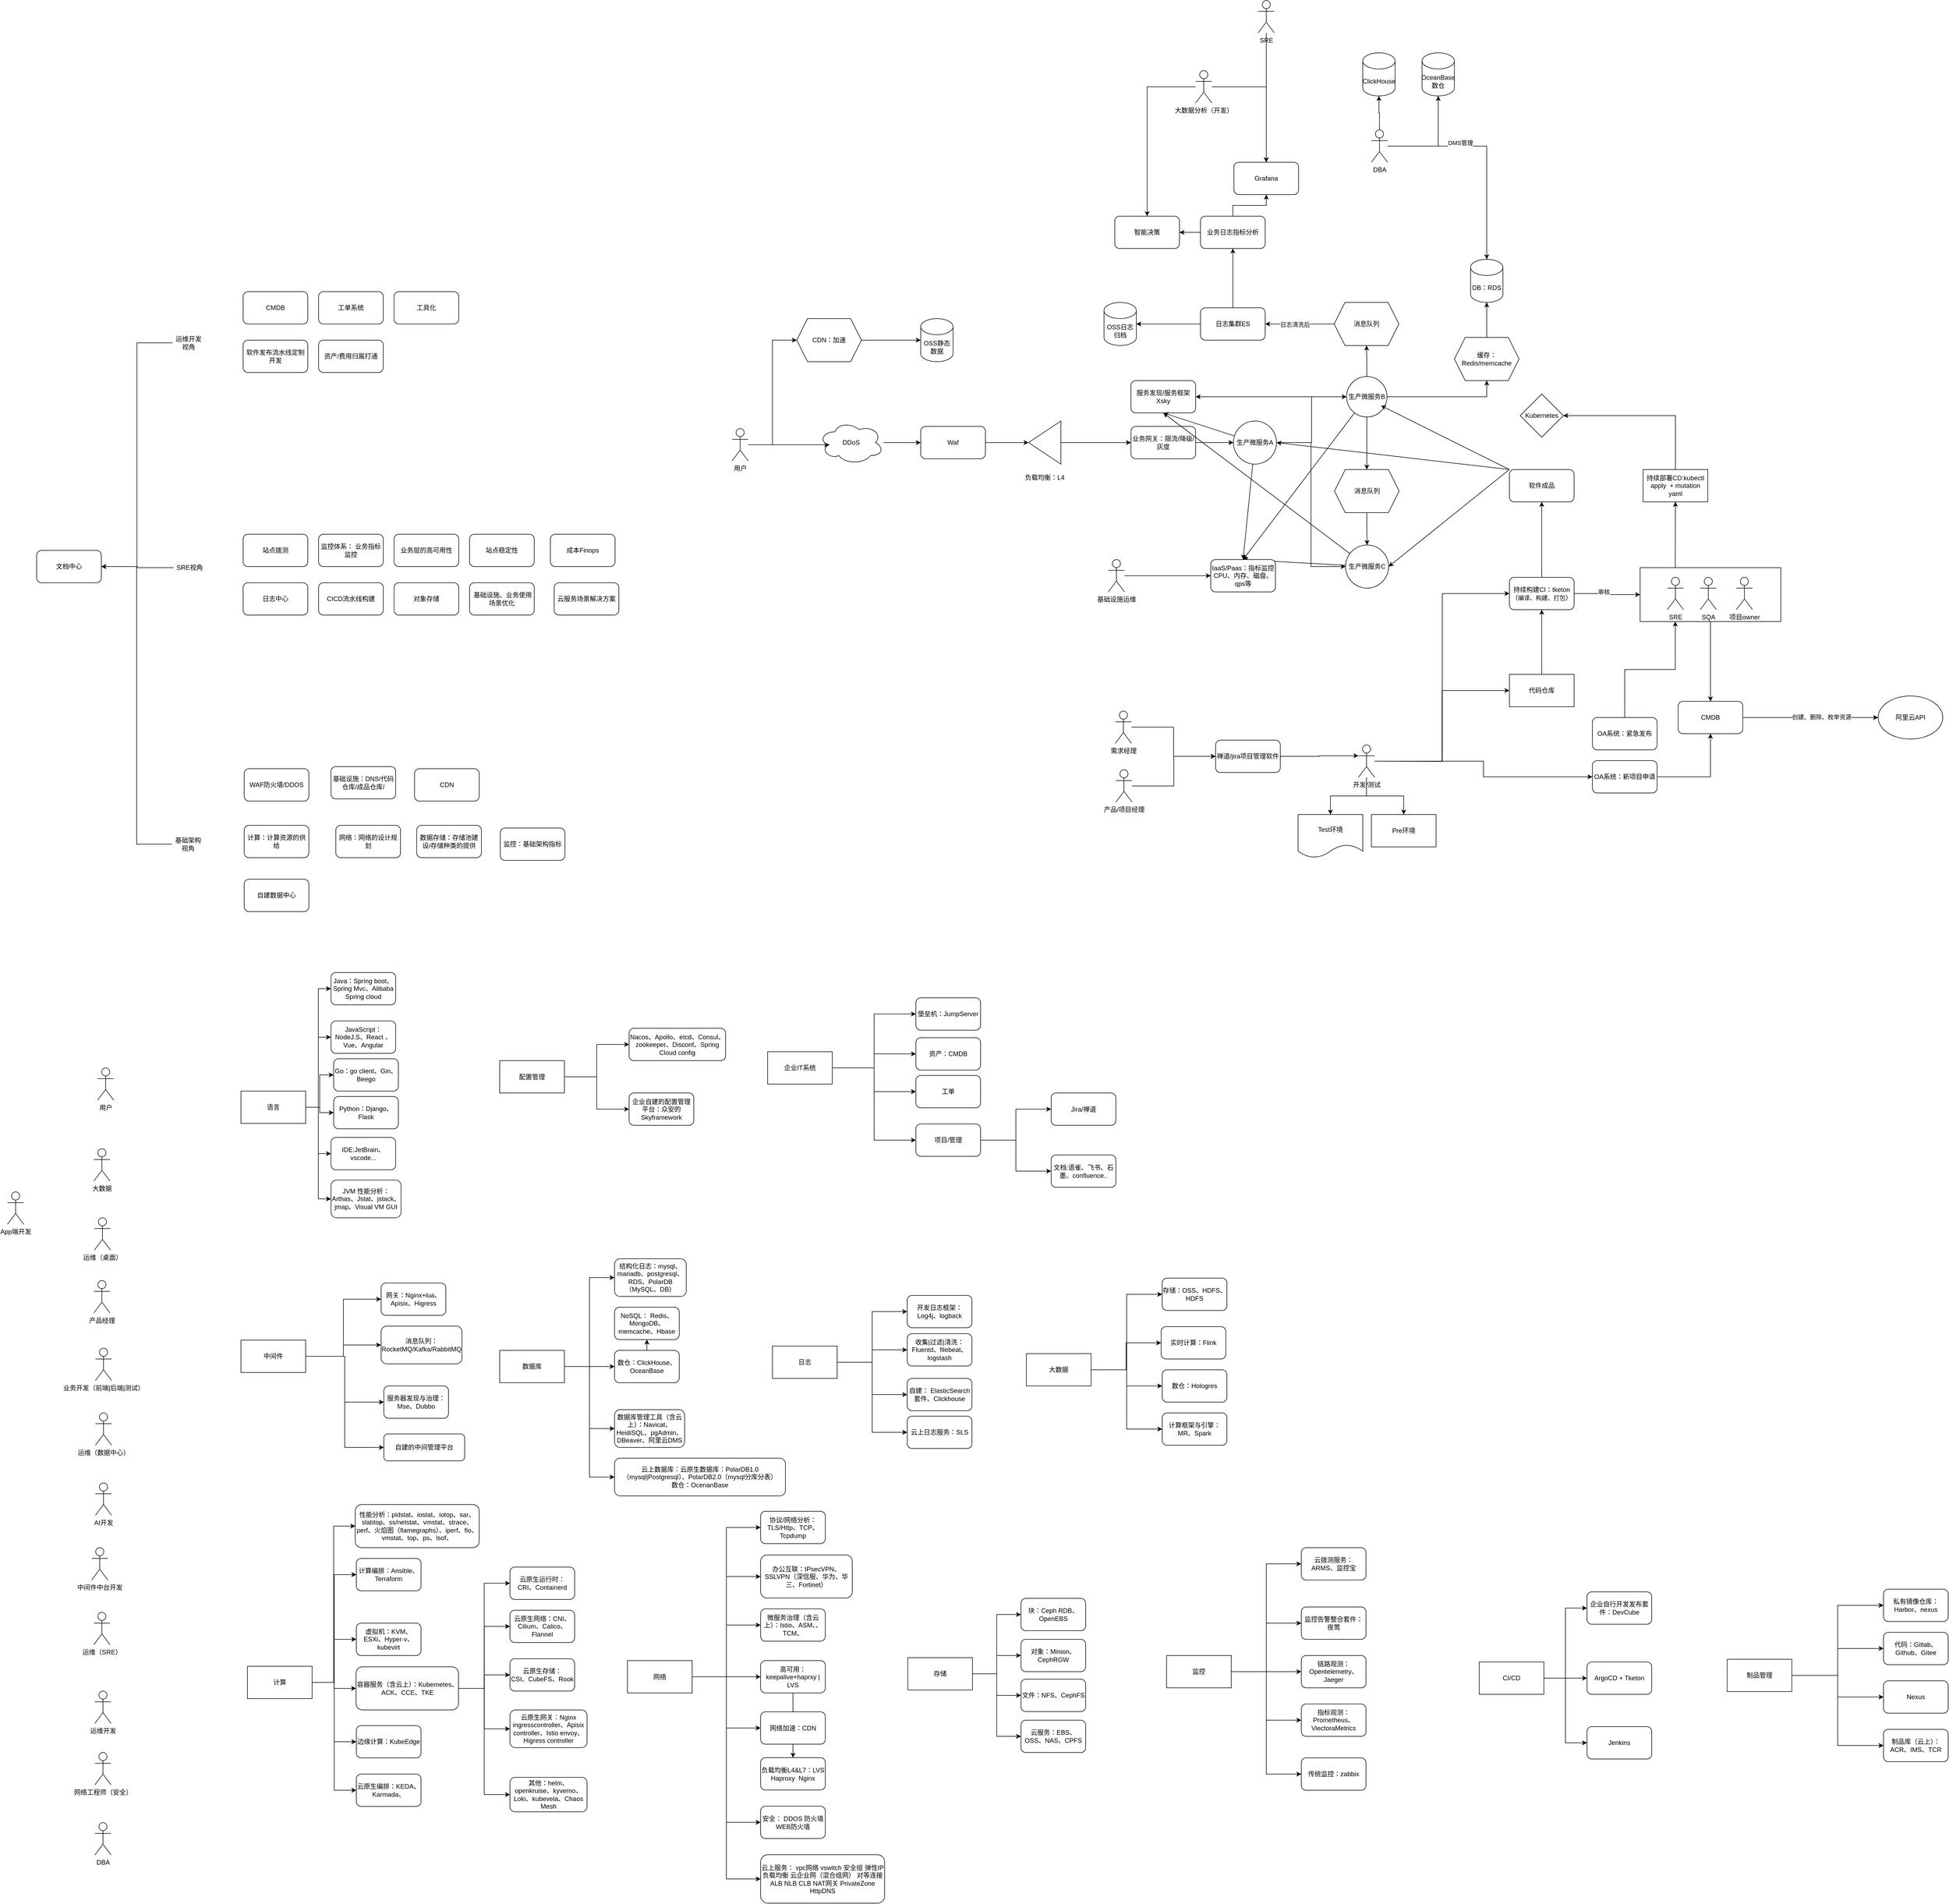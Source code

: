<mxfile version="25.0.3">
  <diagram name="第 1 页" id="kpIQoOo-SqKmBoQv5uoG">
    <mxGraphModel dx="3374" dy="3162" grid="1" gridSize="10" guides="1" tooltips="1" connect="1" arrows="1" fold="1" page="1" pageScale="1" pageWidth="827" pageHeight="1169" math="0" shadow="0">
      <root>
        <mxCell id="0" />
        <mxCell id="1" parent="0" />
        <mxCell id="C2c8WaAtsum3YVKJCmWT-343" style="edgeStyle=orthogonalEdgeStyle;rounded=0;orthogonalLoop=1;jettySize=auto;html=1;entryX=0.5;entryY=0;entryDx=0;entryDy=0;" edge="1" parent="1" source="C2c8WaAtsum3YVKJCmWT-341" target="C2c8WaAtsum3YVKJCmWT-342">
          <mxGeometry relative="1" as="geometry" />
        </mxCell>
        <mxCell id="C2c8WaAtsum3YVKJCmWT-341" value="" style="rounded=0;whiteSpace=wrap;html=1;" vertex="1" parent="1">
          <mxGeometry x="1388.5" y="-798" width="261" height="100" as="geometry" />
        </mxCell>
        <mxCell id="rpXHInRyXJkPKSwSxWvP-11" value="用户" style="shape=umlActor;verticalLabelPosition=bottom;verticalAlign=top;html=1;outlineConnect=0;" parent="1" vertex="1">
          <mxGeometry x="-1473" y="130" width="30" height="60" as="geometry" />
        </mxCell>
        <mxCell id="rpXHInRyXJkPKSwSxWvP-14" value="运维（桌面&lt;span style=&quot;background-color: initial;&quot;&gt;）&lt;/span&gt;" style="shape=umlActor;verticalLabelPosition=bottom;verticalAlign=top;html=1;outlineConnect=0;" parent="1" vertex="1">
          <mxGeometry x="-1479" y="408" width="30" height="60" as="geometry" />
        </mxCell>
        <mxCell id="rpXHInRyXJkPKSwSxWvP-15" value="运维（SRE）" style="shape=umlActor;verticalLabelPosition=bottom;verticalAlign=top;html=1;outlineConnect=0;" parent="1" vertex="1">
          <mxGeometry x="-1480" y="1140" width="30" height="60" as="geometry" />
        </mxCell>
        <mxCell id="rpXHInRyXJkPKSwSxWvP-16" value="产品经理" style="shape=umlActor;verticalLabelPosition=bottom;verticalAlign=top;html=1;outlineConnect=0;" parent="1" vertex="1">
          <mxGeometry x="-1480" y="524.5" width="30" height="60" as="geometry" />
        </mxCell>
        <mxCell id="rpXHInRyXJkPKSwSxWvP-18" value="运维（数据中心&lt;span style=&quot;background-color: initial;&quot;&gt;）&lt;/span&gt;" style="shape=umlActor;verticalLabelPosition=bottom;verticalAlign=top;html=1;outlineConnect=0;" parent="1" vertex="1">
          <mxGeometry x="-1477" y="770" width="30" height="60" as="geometry" />
        </mxCell>
        <mxCell id="C2c8WaAtsum3YVKJCmWT-40" value="网络工程师（安全）" style="shape=umlActor;verticalLabelPosition=bottom;verticalAlign=top;html=1;outlineConnect=0;" vertex="1" parent="1">
          <mxGeometry x="-1478" y="1400" width="30" height="60" as="geometry" />
        </mxCell>
        <mxCell id="C2c8WaAtsum3YVKJCmWT-41" value="运维开发" style="shape=umlActor;verticalLabelPosition=bottom;verticalAlign=top;html=1;outlineConnect=0;" vertex="1" parent="1">
          <mxGeometry x="-1478" y="1286" width="30" height="60" as="geometry" />
        </mxCell>
        <mxCell id="C2c8WaAtsum3YVKJCmWT-53" value="DBA" style="shape=umlActor;verticalLabelPosition=bottom;verticalAlign=top;html=1;outlineConnect=0;" vertex="1" parent="1">
          <mxGeometry x="-1478" y="1530" width="30" height="60" as="geometry" />
        </mxCell>
        <mxCell id="C2c8WaAtsum3YVKJCmWT-54" value="大数据" style="shape=umlActor;verticalLabelPosition=bottom;verticalAlign=top;html=1;outlineConnect=0;" vertex="1" parent="1">
          <mxGeometry x="-1480" y="280" width="30" height="60" as="geometry" />
        </mxCell>
        <mxCell id="C2c8WaAtsum3YVKJCmWT-55" value="AI开发" style="shape=umlActor;verticalLabelPosition=bottom;verticalAlign=top;html=1;outlineConnect=0;" vertex="1" parent="1">
          <mxGeometry x="-1477" y="900" width="30" height="60" as="geometry" />
        </mxCell>
        <mxCell id="C2c8WaAtsum3YVKJCmWT-57" value="业务开发（前端|后端|测试&lt;span style=&quot;background-color: initial;&quot;&gt;）&lt;/span&gt;" style="shape=umlActor;verticalLabelPosition=bottom;verticalAlign=top;html=1;outlineConnect=0;" vertex="1" parent="1">
          <mxGeometry x="-1477" y="650" width="30" height="60" as="geometry" />
        </mxCell>
        <mxCell id="C2c8WaAtsum3YVKJCmWT-59" value="中间件中台开发" style="shape=umlActor;verticalLabelPosition=bottom;verticalAlign=top;html=1;outlineConnect=0;" vertex="1" parent="1">
          <mxGeometry x="-1484" y="1020" width="30" height="60" as="geometry" />
        </mxCell>
        <mxCell id="C2c8WaAtsum3YVKJCmWT-60" value="App端开发" style="shape=umlActor;verticalLabelPosition=bottom;verticalAlign=top;html=1;outlineConnect=0;" vertex="1" parent="1">
          <mxGeometry x="-1640" y="360" width="30" height="60" as="geometry" />
        </mxCell>
        <mxCell id="C2c8WaAtsum3YVKJCmWT-113" value="" style="group" vertex="1" connectable="0" parent="1">
          <mxGeometry x="1550" y="1097" width="410" height="320" as="geometry" />
        </mxCell>
        <mxCell id="C2c8WaAtsum3YVKJCmWT-13" style="edgeStyle=orthogonalEdgeStyle;rounded=0;orthogonalLoop=1;jettySize=auto;html=1;entryX=0;entryY=0.5;entryDx=0;entryDy=0;" edge="1" parent="C2c8WaAtsum3YVKJCmWT-113" source="rpXHInRyXJkPKSwSxWvP-8" target="rpXHInRyXJkPKSwSxWvP-57">
          <mxGeometry relative="1" as="geometry" />
        </mxCell>
        <mxCell id="C2c8WaAtsum3YVKJCmWT-14" style="edgeStyle=orthogonalEdgeStyle;rounded=0;orthogonalLoop=1;jettySize=auto;html=1;entryX=0;entryY=0.5;entryDx=0;entryDy=0;" edge="1" parent="C2c8WaAtsum3YVKJCmWT-113" source="rpXHInRyXJkPKSwSxWvP-8" target="rpXHInRyXJkPKSwSxWvP-58">
          <mxGeometry relative="1" as="geometry" />
        </mxCell>
        <mxCell id="C2c8WaAtsum3YVKJCmWT-15" style="edgeStyle=orthogonalEdgeStyle;rounded=0;orthogonalLoop=1;jettySize=auto;html=1;entryX=0;entryY=0.5;entryDx=0;entryDy=0;" edge="1" parent="C2c8WaAtsum3YVKJCmWT-113" source="rpXHInRyXJkPKSwSxWvP-8" target="rpXHInRyXJkPKSwSxWvP-59">
          <mxGeometry relative="1" as="geometry" />
        </mxCell>
        <mxCell id="C2c8WaAtsum3YVKJCmWT-43" style="edgeStyle=orthogonalEdgeStyle;rounded=0;orthogonalLoop=1;jettySize=auto;html=1;entryX=0;entryY=0.5;entryDx=0;entryDy=0;" edge="1" parent="C2c8WaAtsum3YVKJCmWT-113" source="rpXHInRyXJkPKSwSxWvP-8" target="C2c8WaAtsum3YVKJCmWT-42">
          <mxGeometry relative="1" as="geometry" />
        </mxCell>
        <mxCell id="rpXHInRyXJkPKSwSxWvP-8" value="制品管理" style="rounded=0;whiteSpace=wrap;html=1;" parent="C2c8WaAtsum3YVKJCmWT-113" vertex="1">
          <mxGeometry y="130" width="120" height="60" as="geometry" />
        </mxCell>
        <mxCell id="rpXHInRyXJkPKSwSxWvP-57" value="私有镜像仓库：Harbor、nexus" style="rounded=1;whiteSpace=wrap;html=1;" parent="C2c8WaAtsum3YVKJCmWT-113" vertex="1">
          <mxGeometry x="290" width="120" height="60" as="geometry" />
        </mxCell>
        <mxCell id="rpXHInRyXJkPKSwSxWvP-58" value="代码：Gitlab、Github、Gitee" style="rounded=1;whiteSpace=wrap;html=1;" parent="C2c8WaAtsum3YVKJCmWT-113" vertex="1">
          <mxGeometry x="290" y="80" width="120" height="60" as="geometry" />
        </mxCell>
        <mxCell id="rpXHInRyXJkPKSwSxWvP-59" value="Nexus" style="rounded=1;whiteSpace=wrap;html=1;" parent="C2c8WaAtsum3YVKJCmWT-113" vertex="1">
          <mxGeometry x="290" y="170" width="120" height="60" as="geometry" />
        </mxCell>
        <mxCell id="C2c8WaAtsum3YVKJCmWT-42" value="制品库（云上）：ACR、IMS、TCR" style="rounded=1;whiteSpace=wrap;html=1;" vertex="1" parent="C2c8WaAtsum3YVKJCmWT-113">
          <mxGeometry x="290" y="260" width="120" height="60" as="geometry" />
        </mxCell>
        <mxCell id="C2c8WaAtsum3YVKJCmWT-114" value="" style="group" vertex="1" connectable="0" parent="1">
          <mxGeometry x="-221" y="552" width="370" height="284" as="geometry" />
        </mxCell>
        <mxCell id="rpXHInRyXJkPKSwSxWvP-56" style="edgeStyle=orthogonalEdgeStyle;rounded=0;orthogonalLoop=1;jettySize=auto;html=1;" parent="C2c8WaAtsum3YVKJCmWT-114" source="rpXHInRyXJkPKSwSxWvP-9" target="rpXHInRyXJkPKSwSxWvP-55" edge="1">
          <mxGeometry relative="1" as="geometry" />
        </mxCell>
        <mxCell id="C2c8WaAtsum3YVKJCmWT-1" style="edgeStyle=orthogonalEdgeStyle;rounded=0;orthogonalLoop=1;jettySize=auto;html=1;entryX=0;entryY=0.5;entryDx=0;entryDy=0;" edge="1" parent="C2c8WaAtsum3YVKJCmWT-114" source="rpXHInRyXJkPKSwSxWvP-9" target="rpXHInRyXJkPKSwSxWvP-72">
          <mxGeometry relative="1" as="geometry" />
        </mxCell>
        <mxCell id="C2c8WaAtsum3YVKJCmWT-76" style="edgeStyle=orthogonalEdgeStyle;rounded=0;orthogonalLoop=1;jettySize=auto;html=1;entryX=0;entryY=0.5;entryDx=0;entryDy=0;" edge="1" parent="C2c8WaAtsum3YVKJCmWT-114" source="rpXHInRyXJkPKSwSxWvP-9" target="C2c8WaAtsum3YVKJCmWT-74">
          <mxGeometry relative="1" as="geometry" />
        </mxCell>
        <mxCell id="C2c8WaAtsum3YVKJCmWT-77" style="edgeStyle=orthogonalEdgeStyle;rounded=0;orthogonalLoop=1;jettySize=auto;html=1;entryX=0;entryY=0.5;entryDx=0;entryDy=0;" edge="1" parent="C2c8WaAtsum3YVKJCmWT-114" source="rpXHInRyXJkPKSwSxWvP-9" target="C2c8WaAtsum3YVKJCmWT-75">
          <mxGeometry relative="1" as="geometry" />
        </mxCell>
        <mxCell id="rpXHInRyXJkPKSwSxWvP-9" value="日志" style="rounded=0;whiteSpace=wrap;html=1;" parent="C2c8WaAtsum3YVKJCmWT-114" vertex="1">
          <mxGeometry y="94" width="120" height="60" as="geometry" />
        </mxCell>
        <mxCell id="rpXHInRyXJkPKSwSxWvP-55" value="自建： ElasticSearch 套件&lt;span style=&quot;background-color: initial;&quot;&gt;、Clickhouse&lt;/span&gt;" style="rounded=1;whiteSpace=wrap;html=1;" parent="C2c8WaAtsum3YVKJCmWT-114" vertex="1">
          <mxGeometry x="250" y="154" width="120" height="60" as="geometry" />
        </mxCell>
        <mxCell id="rpXHInRyXJkPKSwSxWvP-72" value="云上日志服务：SLS" style="rounded=1;whiteSpace=wrap;html=1;" parent="C2c8WaAtsum3YVKJCmWT-114" vertex="1">
          <mxGeometry x="250" y="224" width="120" height="60" as="geometry" />
        </mxCell>
        <mxCell id="C2c8WaAtsum3YVKJCmWT-74" value="收集|过滤|清洗：Fluentd、filebeat、logstash" style="rounded=1;whiteSpace=wrap;html=1;" vertex="1" parent="C2c8WaAtsum3YVKJCmWT-114">
          <mxGeometry x="250" y="71" width="120" height="60" as="geometry" />
        </mxCell>
        <mxCell id="C2c8WaAtsum3YVKJCmWT-75" value="开发日志框架：Log4j、logback" style="rounded=1;whiteSpace=wrap;html=1;" vertex="1" parent="C2c8WaAtsum3YVKJCmWT-114">
          <mxGeometry x="250" width="120" height="60" as="geometry" />
        </mxCell>
        <mxCell id="C2c8WaAtsum3YVKJCmWT-115" value="" style="group" vertex="1" connectable="0" parent="1">
          <mxGeometry x="-490" y="952.5" width="477" height="727" as="geometry" />
        </mxCell>
        <mxCell id="rpXHInRyXJkPKSwSxWvP-61" style="edgeStyle=orthogonalEdgeStyle;rounded=0;orthogonalLoop=1;jettySize=auto;html=1;entryX=0;entryY=0.5;entryDx=0;entryDy=0;" parent="C2c8WaAtsum3YVKJCmWT-115" source="rpXHInRyXJkPKSwSxWvP-2" target="rpXHInRyXJkPKSwSxWvP-60" edge="1">
          <mxGeometry relative="1" as="geometry" />
        </mxCell>
        <mxCell id="rpXHInRyXJkPKSwSxWvP-68" style="edgeStyle=orthogonalEdgeStyle;rounded=0;orthogonalLoop=1;jettySize=auto;html=1;entryX=0;entryY=0.5;entryDx=0;entryDy=0;" parent="C2c8WaAtsum3YVKJCmWT-115" source="rpXHInRyXJkPKSwSxWvP-2" target="rpXHInRyXJkPKSwSxWvP-66" edge="1">
          <mxGeometry relative="1" as="geometry" />
        </mxCell>
        <mxCell id="rpXHInRyXJkPKSwSxWvP-69" style="edgeStyle=orthogonalEdgeStyle;rounded=0;orthogonalLoop=1;jettySize=auto;html=1;" parent="C2c8WaAtsum3YVKJCmWT-115" source="rpXHInRyXJkPKSwSxWvP-2" target="rpXHInRyXJkPKSwSxWvP-67" edge="1">
          <mxGeometry relative="1" as="geometry" />
        </mxCell>
        <mxCell id="rpXHInRyXJkPKSwSxWvP-73" style="edgeStyle=orthogonalEdgeStyle;rounded=0;orthogonalLoop=1;jettySize=auto;html=1;entryX=0;entryY=0.5;entryDx=0;entryDy=0;" parent="C2c8WaAtsum3YVKJCmWT-115" source="rpXHInRyXJkPKSwSxWvP-2" target="rpXHInRyXJkPKSwSxWvP-71" edge="1">
          <mxGeometry relative="1" as="geometry" />
        </mxCell>
        <mxCell id="C2c8WaAtsum3YVKJCmWT-29" style="edgeStyle=orthogonalEdgeStyle;rounded=0;orthogonalLoop=1;jettySize=auto;html=1;entryX=0;entryY=0.5;entryDx=0;entryDy=0;" edge="1" parent="C2c8WaAtsum3YVKJCmWT-115" source="rpXHInRyXJkPKSwSxWvP-2" target="rpXHInRyXJkPKSwSxWvP-70">
          <mxGeometry relative="1" as="geometry" />
        </mxCell>
        <mxCell id="C2c8WaAtsum3YVKJCmWT-36" style="edgeStyle=orthogonalEdgeStyle;rounded=0;orthogonalLoop=1;jettySize=auto;html=1;entryX=0;entryY=0.5;entryDx=0;entryDy=0;" edge="1" parent="C2c8WaAtsum3YVKJCmWT-115" source="rpXHInRyXJkPKSwSxWvP-2" target="C2c8WaAtsum3YVKJCmWT-35">
          <mxGeometry relative="1" as="geometry" />
        </mxCell>
        <mxCell id="C2c8WaAtsum3YVKJCmWT-63" style="edgeStyle=orthogonalEdgeStyle;rounded=0;orthogonalLoop=1;jettySize=auto;html=1;entryX=0;entryY=0.5;entryDx=0;entryDy=0;" edge="1" parent="C2c8WaAtsum3YVKJCmWT-115" source="rpXHInRyXJkPKSwSxWvP-2" target="C2c8WaAtsum3YVKJCmWT-62">
          <mxGeometry relative="1" as="geometry" />
        </mxCell>
        <mxCell id="C2c8WaAtsum3YVKJCmWT-110" style="edgeStyle=orthogonalEdgeStyle;rounded=0;orthogonalLoop=1;jettySize=auto;html=1;entryX=0;entryY=0.5;entryDx=0;entryDy=0;" edge="1" parent="C2c8WaAtsum3YVKJCmWT-115" source="rpXHInRyXJkPKSwSxWvP-2" target="C2c8WaAtsum3YVKJCmWT-109">
          <mxGeometry relative="1" as="geometry" />
        </mxCell>
        <mxCell id="rpXHInRyXJkPKSwSxWvP-2" value="网络" style="rounded=0;whiteSpace=wrap;html=1;" parent="C2c8WaAtsum3YVKJCmWT-115" vertex="1">
          <mxGeometry y="277" width="120" height="60" as="geometry" />
        </mxCell>
        <mxCell id="rpXHInRyXJkPKSwSxWvP-60" value="高可用：keepalive+haprxy | LVS" style="rounded=1;whiteSpace=wrap;html=1;" parent="C2c8WaAtsum3YVKJCmWT-115" vertex="1">
          <mxGeometry x="247" y="277" width="120" height="60" as="geometry" />
        </mxCell>
        <mxCell id="rpXHInRyXJkPKSwSxWvP-66" value="网络加速：&lt;span style=&quot;background-color: initial;&quot;&gt;CDN&lt;/span&gt;" style="rounded=1;whiteSpace=wrap;html=1;" parent="C2c8WaAtsum3YVKJCmWT-115" vertex="1">
          <mxGeometry x="247" y="372" width="120" height="60" as="geometry" />
        </mxCell>
        <mxCell id="rpXHInRyXJkPKSwSxWvP-67" value="负载均衡L4&amp;amp;L7&lt;span style=&quot;background-color: initial;&quot;&gt;：LVS Haproxy&amp;nbsp; Nginx&lt;/span&gt;" style="rounded=1;whiteSpace=wrap;html=1;" parent="C2c8WaAtsum3YVKJCmWT-115" vertex="1">
          <mxGeometry x="247" y="457" width="120" height="60" as="geometry" />
        </mxCell>
        <mxCell id="rpXHInRyXJkPKSwSxWvP-70" value="安全： DDOS 防火墙 WEB防火墙" style="rounded=1;whiteSpace=wrap;html=1;" parent="C2c8WaAtsum3YVKJCmWT-115" vertex="1">
          <mxGeometry x="247" y="547" width="120" height="60" as="geometry" />
        </mxCell>
        <mxCell id="rpXHInRyXJkPKSwSxWvP-71" value="云上服务： vpc网络 vswitch 安全组 弹性IP 负载均衡 云企业网（混合组网） 对等连接 ALB NLB CLB NAT网关 PrivateZone HttpDNS" style="rounded=1;whiteSpace=wrap;html=1;" parent="C2c8WaAtsum3YVKJCmWT-115" vertex="1">
          <mxGeometry x="247" y="637" width="230" height="90" as="geometry" />
        </mxCell>
        <mxCell id="C2c8WaAtsum3YVKJCmWT-35" value="微服务治理（含云上）：Istio、ASM、、TCM、" style="rounded=1;whiteSpace=wrap;html=1;" vertex="1" parent="C2c8WaAtsum3YVKJCmWT-115">
          <mxGeometry x="247" y="181" width="120" height="60" as="geometry" />
        </mxCell>
        <mxCell id="C2c8WaAtsum3YVKJCmWT-62" value="办公互联：IPsecVPN、SSLVPN（深信服、华为、华三、Fortinet）" style="rounded=1;whiteSpace=wrap;html=1;" vertex="1" parent="C2c8WaAtsum3YVKJCmWT-115">
          <mxGeometry x="247" y="81" width="170" height="80" as="geometry" />
        </mxCell>
        <mxCell id="C2c8WaAtsum3YVKJCmWT-109" value="协议/网络分析：TLS/Http、TCP、Tcpdump" style="rounded=1;whiteSpace=wrap;html=1;" vertex="1" parent="C2c8WaAtsum3YVKJCmWT-115">
          <mxGeometry x="247" width="120" height="60" as="geometry" />
        </mxCell>
        <mxCell id="C2c8WaAtsum3YVKJCmWT-116" value="" style="group" vertex="1" connectable="0" parent="1">
          <mxGeometry x="-1195" y="940" width="630" height="570" as="geometry" />
        </mxCell>
        <mxCell id="C2c8WaAtsum3YVKJCmWT-10" style="edgeStyle=orthogonalEdgeStyle;rounded=0;orthogonalLoop=1;jettySize=auto;html=1;entryX=0;entryY=0.5;entryDx=0;entryDy=0;" edge="1" parent="C2c8WaAtsum3YVKJCmWT-116" source="rpXHInRyXJkPKSwSxWvP-1" target="C2c8WaAtsum3YVKJCmWT-9">
          <mxGeometry relative="1" as="geometry" />
        </mxCell>
        <mxCell id="C2c8WaAtsum3YVKJCmWT-12" style="edgeStyle=orthogonalEdgeStyle;rounded=0;orthogonalLoop=1;jettySize=auto;html=1;entryX=0;entryY=0.5;entryDx=0;entryDy=0;" edge="1" parent="C2c8WaAtsum3YVKJCmWT-116" source="rpXHInRyXJkPKSwSxWvP-1" target="C2c8WaAtsum3YVKJCmWT-11">
          <mxGeometry relative="1" as="geometry" />
        </mxCell>
        <mxCell id="C2c8WaAtsum3YVKJCmWT-38" style="edgeStyle=orthogonalEdgeStyle;rounded=0;orthogonalLoop=1;jettySize=auto;html=1;entryX=0;entryY=0.5;entryDx=0;entryDy=0;" edge="1" parent="C2c8WaAtsum3YVKJCmWT-116" source="rpXHInRyXJkPKSwSxWvP-1" target="C2c8WaAtsum3YVKJCmWT-37">
          <mxGeometry relative="1" as="geometry" />
        </mxCell>
        <mxCell id="C2c8WaAtsum3YVKJCmWT-79" style="edgeStyle=orthogonalEdgeStyle;rounded=0;orthogonalLoop=1;jettySize=auto;html=1;entryX=0;entryY=0.5;entryDx=0;entryDy=0;" edge="1" parent="C2c8WaAtsum3YVKJCmWT-116" source="rpXHInRyXJkPKSwSxWvP-1" target="C2c8WaAtsum3YVKJCmWT-78">
          <mxGeometry relative="1" as="geometry" />
        </mxCell>
        <mxCell id="C2c8WaAtsum3YVKJCmWT-85" style="edgeStyle=orthogonalEdgeStyle;rounded=0;orthogonalLoop=1;jettySize=auto;html=1;entryX=0;entryY=0.5;entryDx=0;entryDy=0;" edge="1" parent="C2c8WaAtsum3YVKJCmWT-116" source="rpXHInRyXJkPKSwSxWvP-1" target="C2c8WaAtsum3YVKJCmWT-84">
          <mxGeometry relative="1" as="geometry" />
        </mxCell>
        <mxCell id="C2c8WaAtsum3YVKJCmWT-112" style="edgeStyle=orthogonalEdgeStyle;rounded=0;orthogonalLoop=1;jettySize=auto;html=1;entryX=0;entryY=0.5;entryDx=0;entryDy=0;" edge="1" parent="C2c8WaAtsum3YVKJCmWT-116" source="rpXHInRyXJkPKSwSxWvP-1" target="C2c8WaAtsum3YVKJCmWT-111">
          <mxGeometry relative="1" as="geometry" />
        </mxCell>
        <mxCell id="rpXHInRyXJkPKSwSxWvP-1" value="计算" style="rounded=0;whiteSpace=wrap;html=1;" parent="C2c8WaAtsum3YVKJCmWT-116" vertex="1">
          <mxGeometry y="300" width="120" height="60" as="geometry" />
        </mxCell>
        <mxCell id="C2c8WaAtsum3YVKJCmWT-9" value="虚拟机：KVM、ESXi、Hyper-v、kubevirt" style="rounded=1;whiteSpace=wrap;html=1;" vertex="1" parent="C2c8WaAtsum3YVKJCmWT-116">
          <mxGeometry x="202" y="220" width="120" height="60" as="geometry" />
        </mxCell>
        <mxCell id="C2c8WaAtsum3YVKJCmWT-81" style="edgeStyle=orthogonalEdgeStyle;rounded=0;orthogonalLoop=1;jettySize=auto;html=1;entryX=0;entryY=0.5;entryDx=0;entryDy=0;" edge="1" parent="C2c8WaAtsum3YVKJCmWT-116" source="C2c8WaAtsum3YVKJCmWT-11" target="C2c8WaAtsum3YVKJCmWT-80">
          <mxGeometry relative="1" as="geometry" />
        </mxCell>
        <mxCell id="C2c8WaAtsum3YVKJCmWT-91" style="edgeStyle=orthogonalEdgeStyle;rounded=0;orthogonalLoop=1;jettySize=auto;html=1;entryX=0;entryY=0.5;entryDx=0;entryDy=0;" edge="1" parent="C2c8WaAtsum3YVKJCmWT-116" source="C2c8WaAtsum3YVKJCmWT-11" target="C2c8WaAtsum3YVKJCmWT-88">
          <mxGeometry relative="1" as="geometry" />
        </mxCell>
        <mxCell id="C2c8WaAtsum3YVKJCmWT-92" style="edgeStyle=orthogonalEdgeStyle;rounded=0;orthogonalLoop=1;jettySize=auto;html=1;entryX=0;entryY=0.5;entryDx=0;entryDy=0;" edge="1" parent="C2c8WaAtsum3YVKJCmWT-116" source="C2c8WaAtsum3YVKJCmWT-11" target="C2c8WaAtsum3YVKJCmWT-87">
          <mxGeometry relative="1" as="geometry" />
        </mxCell>
        <mxCell id="C2c8WaAtsum3YVKJCmWT-93" style="edgeStyle=orthogonalEdgeStyle;rounded=0;orthogonalLoop=1;jettySize=auto;html=1;entryX=0;entryY=0.5;entryDx=0;entryDy=0;" edge="1" parent="C2c8WaAtsum3YVKJCmWT-116" source="C2c8WaAtsum3YVKJCmWT-11" target="C2c8WaAtsum3YVKJCmWT-90">
          <mxGeometry relative="1" as="geometry" />
        </mxCell>
        <mxCell id="C2c8WaAtsum3YVKJCmWT-94" style="edgeStyle=orthogonalEdgeStyle;rounded=0;orthogonalLoop=1;jettySize=auto;html=1;entryX=0;entryY=0.5;entryDx=0;entryDy=0;" edge="1" parent="C2c8WaAtsum3YVKJCmWT-116" source="C2c8WaAtsum3YVKJCmWT-11" target="C2c8WaAtsum3YVKJCmWT-89">
          <mxGeometry relative="1" as="geometry" />
        </mxCell>
        <mxCell id="C2c8WaAtsum3YVKJCmWT-11" value="容器服务（含云上）：Kubernetes、ACK、CCE、TKE" style="rounded=1;whiteSpace=wrap;html=1;" vertex="1" parent="C2c8WaAtsum3YVKJCmWT-116">
          <mxGeometry x="201.5" y="301" width="190" height="80" as="geometry" />
        </mxCell>
        <mxCell id="C2c8WaAtsum3YVKJCmWT-37" value="计算编排：Ansible、Terra&lt;span style=&quot;background-color: initial;&quot;&gt;form&lt;/span&gt;" style="rounded=1;whiteSpace=wrap;html=1;" vertex="1" parent="C2c8WaAtsum3YVKJCmWT-116">
          <mxGeometry x="202" y="100" width="120" height="60" as="geometry" />
        </mxCell>
        <mxCell id="C2c8WaAtsum3YVKJCmWT-78" value="边缘计算：KubeEdge" style="rounded=1;whiteSpace=wrap;html=1;" vertex="1" parent="C2c8WaAtsum3YVKJCmWT-116">
          <mxGeometry x="202" y="410" width="120" height="60" as="geometry" />
        </mxCell>
        <mxCell id="C2c8WaAtsum3YVKJCmWT-80" value="其他：helm、openkruise、kyverno、Loki、kubevela、Chaos Mesh" style="rounded=1;whiteSpace=wrap;html=1;" vertex="1" parent="C2c8WaAtsum3YVKJCmWT-116">
          <mxGeometry x="487" y="506" width="143" height="64" as="geometry" />
        </mxCell>
        <mxCell id="C2c8WaAtsum3YVKJCmWT-84" value="云原生编排：KEDA、Karmada、" style="rounded=1;whiteSpace=wrap;html=1;" vertex="1" parent="C2c8WaAtsum3YVKJCmWT-116">
          <mxGeometry x="202" y="500" width="120" height="60" as="geometry" />
        </mxCell>
        <mxCell id="C2c8WaAtsum3YVKJCmWT-87" value="云原生网关：Nginx ingresscontroller、Apisix controller、Istio envoy、Higress controller" style="rounded=1;whiteSpace=wrap;html=1;" vertex="1" parent="C2c8WaAtsum3YVKJCmWT-116">
          <mxGeometry x="487" y="381" width="143" height="70" as="geometry" />
        </mxCell>
        <mxCell id="C2c8WaAtsum3YVKJCmWT-88" value="云原生网络：CNI、Cilium、Calico、Flannel" style="rounded=1;whiteSpace=wrap;html=1;" vertex="1" parent="C2c8WaAtsum3YVKJCmWT-116">
          <mxGeometry x="487" y="196" width="120" height="60" as="geometry" />
        </mxCell>
        <mxCell id="C2c8WaAtsum3YVKJCmWT-89" value="云原生存储：&lt;div&gt;CSI、CubeFS、Rook&lt;/div&gt;" style="rounded=1;whiteSpace=wrap;html=1;" vertex="1" parent="C2c8WaAtsum3YVKJCmWT-116">
          <mxGeometry x="487" y="286" width="120" height="60" as="geometry" />
        </mxCell>
        <mxCell id="C2c8WaAtsum3YVKJCmWT-90" value="云原生运行时：&lt;div&gt;CRI、Containerd&lt;/div&gt;" style="rounded=1;whiteSpace=wrap;html=1;" vertex="1" parent="C2c8WaAtsum3YVKJCmWT-116">
          <mxGeometry x="487" y="116" width="120" height="60" as="geometry" />
        </mxCell>
        <mxCell id="C2c8WaAtsum3YVKJCmWT-111" value="性能分析：pidstat、iostat、iotop、sar、slabtop、ss/netstat、vmstat、strace、perf、火焰图（flamegraphs）、iperf、fio、vmstat、top、ps、lsof、" style="rounded=1;whiteSpace=wrap;html=1;" vertex="1" parent="C2c8WaAtsum3YVKJCmWT-116">
          <mxGeometry x="200" width="230" height="80" as="geometry" />
        </mxCell>
        <mxCell id="C2c8WaAtsum3YVKJCmWT-117" value="" style="group" vertex="1" connectable="0" parent="1">
          <mxGeometry x="510" y="1020" width="370" height="450" as="geometry" />
        </mxCell>
        <mxCell id="C2c8WaAtsum3YVKJCmWT-6" style="edgeStyle=orthogonalEdgeStyle;rounded=0;orthogonalLoop=1;jettySize=auto;html=1;entryX=0;entryY=0.5;entryDx=0;entryDy=0;" edge="1" parent="C2c8WaAtsum3YVKJCmWT-117" source="rpXHInRyXJkPKSwSxWvP-5" target="rpXHInRyXJkPKSwSxWvP-51">
          <mxGeometry relative="1" as="geometry" />
        </mxCell>
        <mxCell id="C2c8WaAtsum3YVKJCmWT-7" style="edgeStyle=orthogonalEdgeStyle;rounded=0;orthogonalLoop=1;jettySize=auto;html=1;entryX=0;entryY=0.5;entryDx=0;entryDy=0;" edge="1" parent="C2c8WaAtsum3YVKJCmWT-117" source="rpXHInRyXJkPKSwSxWvP-5" target="rpXHInRyXJkPKSwSxWvP-50">
          <mxGeometry relative="1" as="geometry" />
        </mxCell>
        <mxCell id="C2c8WaAtsum3YVKJCmWT-21" style="edgeStyle=orthogonalEdgeStyle;rounded=0;orthogonalLoop=1;jettySize=auto;html=1;entryX=0;entryY=0.5;entryDx=0;entryDy=0;" edge="1" parent="C2c8WaAtsum3YVKJCmWT-117" source="rpXHInRyXJkPKSwSxWvP-5" target="C2c8WaAtsum3YVKJCmWT-20">
          <mxGeometry relative="1" as="geometry" />
        </mxCell>
        <mxCell id="C2c8WaAtsum3YVKJCmWT-23" style="edgeStyle=orthogonalEdgeStyle;rounded=0;orthogonalLoop=1;jettySize=auto;html=1;entryX=0;entryY=0.5;entryDx=0;entryDy=0;" edge="1" parent="C2c8WaAtsum3YVKJCmWT-117" source="rpXHInRyXJkPKSwSxWvP-5" target="C2c8WaAtsum3YVKJCmWT-22">
          <mxGeometry relative="1" as="geometry" />
        </mxCell>
        <mxCell id="C2c8WaAtsum3YVKJCmWT-30" style="edgeStyle=orthogonalEdgeStyle;rounded=0;orthogonalLoop=1;jettySize=auto;html=1;entryX=0;entryY=0.5;entryDx=0;entryDy=0;" edge="1" parent="C2c8WaAtsum3YVKJCmWT-117" source="rpXHInRyXJkPKSwSxWvP-5" target="C2c8WaAtsum3YVKJCmWT-24">
          <mxGeometry relative="1" as="geometry" />
        </mxCell>
        <mxCell id="rpXHInRyXJkPKSwSxWvP-5" value="监控" style="rounded=0;whiteSpace=wrap;html=1;" parent="C2c8WaAtsum3YVKJCmWT-117" vertex="1">
          <mxGeometry y="200" width="120" height="60" as="geometry" />
        </mxCell>
        <mxCell id="rpXHInRyXJkPKSwSxWvP-50" value="指标观测：Prometheus、ViectoraMetrics" style="rounded=1;whiteSpace=wrap;html=1;" parent="C2c8WaAtsum3YVKJCmWT-117" vertex="1">
          <mxGeometry x="250" y="290" width="120" height="60" as="geometry" />
        </mxCell>
        <mxCell id="rpXHInRyXJkPKSwSxWvP-51" value="链路观测：Opentelemetry、Jaeger" style="rounded=1;whiteSpace=wrap;html=1;" parent="C2c8WaAtsum3YVKJCmWT-117" vertex="1">
          <mxGeometry x="250" y="200" width="120" height="60" as="geometry" />
        </mxCell>
        <mxCell id="C2c8WaAtsum3YVKJCmWT-20" value="传统监控：zabbix" style="rounded=1;whiteSpace=wrap;html=1;" vertex="1" parent="C2c8WaAtsum3YVKJCmWT-117">
          <mxGeometry x="250" y="390" width="120" height="60" as="geometry" />
        </mxCell>
        <mxCell id="C2c8WaAtsum3YVKJCmWT-22" value="监控告警整合套件：夜莺" style="rounded=1;whiteSpace=wrap;html=1;" vertex="1" parent="C2c8WaAtsum3YVKJCmWT-117">
          <mxGeometry x="250" y="110" width="120" height="60" as="geometry" />
        </mxCell>
        <mxCell id="C2c8WaAtsum3YVKJCmWT-24" value="云拨测服务：ARMS、监控宝" style="rounded=1;whiteSpace=wrap;html=1;" vertex="1" parent="C2c8WaAtsum3YVKJCmWT-117">
          <mxGeometry x="250" width="120" height="60" as="geometry" />
        </mxCell>
        <mxCell id="C2c8WaAtsum3YVKJCmWT-118" value="" style="group" vertex="1" connectable="0" parent="1">
          <mxGeometry x="250" y="520" width="372" height="310" as="geometry" />
        </mxCell>
        <mxCell id="C2c8WaAtsum3YVKJCmWT-68" style="edgeStyle=orthogonalEdgeStyle;rounded=0;orthogonalLoop=1;jettySize=auto;html=1;entryX=0;entryY=0.5;entryDx=0;entryDy=0;" edge="1" parent="C2c8WaAtsum3YVKJCmWT-118" source="rpXHInRyXJkPKSwSxWvP-65" target="C2c8WaAtsum3YVKJCmWT-66">
          <mxGeometry relative="1" as="geometry" />
        </mxCell>
        <mxCell id="C2c8WaAtsum3YVKJCmWT-69" style="edgeStyle=orthogonalEdgeStyle;rounded=0;orthogonalLoop=1;jettySize=auto;html=1;entryX=0;entryY=0.5;entryDx=0;entryDy=0;" edge="1" parent="C2c8WaAtsum3YVKJCmWT-118" source="rpXHInRyXJkPKSwSxWvP-65" target="C2c8WaAtsum3YVKJCmWT-67">
          <mxGeometry relative="1" as="geometry" />
        </mxCell>
        <mxCell id="C2c8WaAtsum3YVKJCmWT-72" style="edgeStyle=orthogonalEdgeStyle;rounded=0;orthogonalLoop=1;jettySize=auto;html=1;entryX=0;entryY=0.5;entryDx=0;entryDy=0;" edge="1" parent="C2c8WaAtsum3YVKJCmWT-118" source="rpXHInRyXJkPKSwSxWvP-65" target="C2c8WaAtsum3YVKJCmWT-71">
          <mxGeometry relative="1" as="geometry" />
        </mxCell>
        <mxCell id="C2c8WaAtsum3YVKJCmWT-73" style="edgeStyle=orthogonalEdgeStyle;rounded=0;orthogonalLoop=1;jettySize=auto;html=1;entryX=0;entryY=0.5;entryDx=0;entryDy=0;" edge="1" parent="C2c8WaAtsum3YVKJCmWT-118" source="rpXHInRyXJkPKSwSxWvP-65" target="C2c8WaAtsum3YVKJCmWT-70">
          <mxGeometry relative="1" as="geometry" />
        </mxCell>
        <mxCell id="rpXHInRyXJkPKSwSxWvP-65" value="大数据" style="rounded=0;whiteSpace=wrap;html=1;" parent="C2c8WaAtsum3YVKJCmWT-118" vertex="1">
          <mxGeometry y="140" width="120" height="60" as="geometry" />
        </mxCell>
        <mxCell id="C2c8WaAtsum3YVKJCmWT-66" value="实时计算：Flink" style="rounded=1;whiteSpace=wrap;html=1;" vertex="1" parent="C2c8WaAtsum3YVKJCmWT-118">
          <mxGeometry x="250" y="90" width="120" height="60" as="geometry" />
        </mxCell>
        <mxCell id="C2c8WaAtsum3YVKJCmWT-67" value="数仓：Hologres" style="rounded=1;whiteSpace=wrap;html=1;" vertex="1" parent="C2c8WaAtsum3YVKJCmWT-118">
          <mxGeometry x="252" y="170" width="120" height="60" as="geometry" />
        </mxCell>
        <mxCell id="C2c8WaAtsum3YVKJCmWT-70" value="计算框架与引擎：MR、Spark" style="rounded=1;whiteSpace=wrap;html=1;" vertex="1" parent="C2c8WaAtsum3YVKJCmWT-118">
          <mxGeometry x="252" y="250" width="120" height="60" as="geometry" />
        </mxCell>
        <mxCell id="C2c8WaAtsum3YVKJCmWT-71" value="存储：OSS、HDFS、HDFS" style="rounded=1;whiteSpace=wrap;html=1;" vertex="1" parent="C2c8WaAtsum3YVKJCmWT-118">
          <mxGeometry x="252" width="120" height="60" as="geometry" />
        </mxCell>
        <mxCell id="C2c8WaAtsum3YVKJCmWT-119" value="" style="group" vertex="1" connectable="0" parent="1">
          <mxGeometry x="-1207" y="-47" width="297" height="455" as="geometry" />
        </mxCell>
        <mxCell id="rpXHInRyXJkPKSwSxWvP-32" style="edgeStyle=orthogonalEdgeStyle;rounded=0;orthogonalLoop=1;jettySize=auto;html=1;entryX=0;entryY=0.5;entryDx=0;entryDy=0;" parent="C2c8WaAtsum3YVKJCmWT-119" source="rpXHInRyXJkPKSwSxWvP-29" target="rpXHInRyXJkPKSwSxWvP-34" edge="1">
          <mxGeometry relative="1" as="geometry">
            <mxPoint x="-460" y="394" as="targetPoint" />
          </mxGeometry>
        </mxCell>
        <mxCell id="C2c8WaAtsum3YVKJCmWT-96" style="edgeStyle=orthogonalEdgeStyle;rounded=0;orthogonalLoop=1;jettySize=auto;html=1;entryX=0;entryY=0.5;entryDx=0;entryDy=0;" edge="1" parent="C2c8WaAtsum3YVKJCmWT-119" source="rpXHInRyXJkPKSwSxWvP-29" target="C2c8WaAtsum3YVKJCmWT-95">
          <mxGeometry relative="1" as="geometry" />
        </mxCell>
        <mxCell id="C2c8WaAtsum3YVKJCmWT-101" style="edgeStyle=orthogonalEdgeStyle;rounded=0;orthogonalLoop=1;jettySize=auto;html=1;entryX=0;entryY=0.5;entryDx=0;entryDy=0;" edge="1" parent="C2c8WaAtsum3YVKJCmWT-119" source="rpXHInRyXJkPKSwSxWvP-29" target="C2c8WaAtsum3YVKJCmWT-98">
          <mxGeometry relative="1" as="geometry" />
        </mxCell>
        <mxCell id="C2c8WaAtsum3YVKJCmWT-102" style="edgeStyle=orthogonalEdgeStyle;rounded=0;orthogonalLoop=1;jettySize=auto;html=1;entryX=0;entryY=0.5;entryDx=0;entryDy=0;" edge="1" parent="C2c8WaAtsum3YVKJCmWT-119" source="rpXHInRyXJkPKSwSxWvP-29" target="C2c8WaAtsum3YVKJCmWT-100">
          <mxGeometry relative="1" as="geometry" />
        </mxCell>
        <mxCell id="C2c8WaAtsum3YVKJCmWT-103" style="edgeStyle=orthogonalEdgeStyle;rounded=0;orthogonalLoop=1;jettySize=auto;html=1;entryX=0;entryY=0.5;entryDx=0;entryDy=0;" edge="1" parent="C2c8WaAtsum3YVKJCmWT-119" source="rpXHInRyXJkPKSwSxWvP-29" target="C2c8WaAtsum3YVKJCmWT-97">
          <mxGeometry relative="1" as="geometry" />
        </mxCell>
        <mxCell id="C2c8WaAtsum3YVKJCmWT-104" style="edgeStyle=orthogonalEdgeStyle;rounded=0;orthogonalLoop=1;jettySize=auto;html=1;entryX=0;entryY=0.5;entryDx=0;entryDy=0;" edge="1" parent="C2c8WaAtsum3YVKJCmWT-119" source="rpXHInRyXJkPKSwSxWvP-29" target="C2c8WaAtsum3YVKJCmWT-99">
          <mxGeometry relative="1" as="geometry" />
        </mxCell>
        <mxCell id="rpXHInRyXJkPKSwSxWvP-29" value="语言" style="rounded=0;whiteSpace=wrap;html=1;" parent="C2c8WaAtsum3YVKJCmWT-119" vertex="1">
          <mxGeometry y="220" width="120" height="60" as="geometry" />
        </mxCell>
        <mxCell id="rpXHInRyXJkPKSwSxWvP-34" value="IDE:JetBrain、vscode..." style="rounded=1;whiteSpace=wrap;html=1;" parent="C2c8WaAtsum3YVKJCmWT-119" vertex="1">
          <mxGeometry x="167" y="306" width="120" height="60" as="geometry" />
        </mxCell>
        <mxCell id="C2c8WaAtsum3YVKJCmWT-95" value="JVM 性能分析：Arthas、Jstat、jstack、jmap、Visual VM GUI" style="rounded=1;whiteSpace=wrap;html=1;" vertex="1" parent="C2c8WaAtsum3YVKJCmWT-119">
          <mxGeometry x="167" y="385" width="130" height="70" as="geometry" />
        </mxCell>
        <mxCell id="C2c8WaAtsum3YVKJCmWT-97" value="Go：go client、Gin、Beego" style="rounded=1;whiteSpace=wrap;html=1;" vertex="1" parent="C2c8WaAtsum3YVKJCmWT-119">
          <mxGeometry x="172" y="160" width="120" height="60" as="geometry" />
        </mxCell>
        <mxCell id="C2c8WaAtsum3YVKJCmWT-98" value="Java：Spring boot、Spring Mvc、Alibaba Spring cloud" style="rounded=1;whiteSpace=wrap;html=1;" vertex="1" parent="C2c8WaAtsum3YVKJCmWT-119">
          <mxGeometry x="167" width="120" height="60" as="geometry" />
        </mxCell>
        <mxCell id="C2c8WaAtsum3YVKJCmWT-99" value="Python：Django、Flask" style="rounded=1;whiteSpace=wrap;html=1;" vertex="1" parent="C2c8WaAtsum3YVKJCmWT-119">
          <mxGeometry x="172" y="230" width="120" height="60" as="geometry" />
        </mxCell>
        <mxCell id="C2c8WaAtsum3YVKJCmWT-100" value="JavaScript：NodeJ.S、React 、Vue、Angular" style="rounded=1;whiteSpace=wrap;html=1;" vertex="1" parent="C2c8WaAtsum3YVKJCmWT-119">
          <mxGeometry x="167" y="90" width="120" height="60" as="geometry" />
        </mxCell>
        <mxCell id="C2c8WaAtsum3YVKJCmWT-120" value="" style="group" vertex="1" connectable="0" parent="1">
          <mxGeometry x="-1207" y="529" width="415" height="330" as="geometry" />
        </mxCell>
        <mxCell id="rpXHInRyXJkPKSwSxWvP-53" style="edgeStyle=orthogonalEdgeStyle;rounded=0;orthogonalLoop=1;jettySize=auto;html=1;entryX=0;entryY=0.5;entryDx=0;entryDy=0;" parent="C2c8WaAtsum3YVKJCmWT-120" source="rpXHInRyXJkPKSwSxWvP-10" target="rpXHInRyXJkPKSwSxWvP-47" edge="1">
          <mxGeometry relative="1" as="geometry" />
        </mxCell>
        <mxCell id="rpXHInRyXJkPKSwSxWvP-54" style="edgeStyle=orthogonalEdgeStyle;rounded=0;orthogonalLoop=1;jettySize=auto;html=1;entryX=0;entryY=0.5;entryDx=0;entryDy=0;" parent="C2c8WaAtsum3YVKJCmWT-120" source="rpXHInRyXJkPKSwSxWvP-10" target="rpXHInRyXJkPKSwSxWvP-48" edge="1">
          <mxGeometry relative="1" as="geometry" />
        </mxCell>
        <mxCell id="C2c8WaAtsum3YVKJCmWT-33" style="edgeStyle=orthogonalEdgeStyle;rounded=0;orthogonalLoop=1;jettySize=auto;html=1;entryX=0;entryY=0.5;entryDx=0;entryDy=0;" edge="1" parent="C2c8WaAtsum3YVKJCmWT-120" source="rpXHInRyXJkPKSwSxWvP-10" target="C2c8WaAtsum3YVKJCmWT-32">
          <mxGeometry relative="1" as="geometry" />
        </mxCell>
        <mxCell id="C2c8WaAtsum3YVKJCmWT-34" style="edgeStyle=orthogonalEdgeStyle;rounded=0;orthogonalLoop=1;jettySize=auto;html=1;entryX=0;entryY=0.5;entryDx=0;entryDy=0;" edge="1" parent="C2c8WaAtsum3YVKJCmWT-120" source="rpXHInRyXJkPKSwSxWvP-10" target="C2c8WaAtsum3YVKJCmWT-31">
          <mxGeometry relative="1" as="geometry" />
        </mxCell>
        <mxCell id="rpXHInRyXJkPKSwSxWvP-10" value="中间件" style="rounded=0;whiteSpace=wrap;html=1;" parent="C2c8WaAtsum3YVKJCmWT-120" vertex="1">
          <mxGeometry y="106" width="120" height="60" as="geometry" />
        </mxCell>
        <mxCell id="rpXHInRyXJkPKSwSxWvP-47" value="消息队列：RocketMQ/Kafka/RabbitMQ" style="rounded=1;whiteSpace=wrap;html=1;" parent="C2c8WaAtsum3YVKJCmWT-120" vertex="1">
          <mxGeometry x="260" y="80" width="150" height="70" as="geometry" />
        </mxCell>
        <mxCell id="rpXHInRyXJkPKSwSxWvP-48" value="自建的中间管理平台" style="rounded=1;whiteSpace=wrap;html=1;" parent="C2c8WaAtsum3YVKJCmWT-120" vertex="1">
          <mxGeometry x="265" y="280" width="150" height="50" as="geometry" />
        </mxCell>
        <mxCell id="C2c8WaAtsum3YVKJCmWT-31" value="服务器发现与治理：Mse、Dubbo" style="rounded=1;whiteSpace=wrap;html=1;" vertex="1" parent="C2c8WaAtsum3YVKJCmWT-120">
          <mxGeometry x="265" y="191" width="120" height="60" as="geometry" />
        </mxCell>
        <mxCell id="C2c8WaAtsum3YVKJCmWT-32" value="网关：Nginx+lua、Apisix、Higress" style="rounded=1;whiteSpace=wrap;html=1;" vertex="1" parent="C2c8WaAtsum3YVKJCmWT-120">
          <mxGeometry x="260" width="120" height="60" as="geometry" />
        </mxCell>
        <mxCell id="C2c8WaAtsum3YVKJCmWT-121" value="" style="group" vertex="1" connectable="0" parent="1">
          <mxGeometry x="30" y="1114" width="330" height="286" as="geometry" />
        </mxCell>
        <mxCell id="rpXHInRyXJkPKSwSxWvP-74" style="edgeStyle=orthogonalEdgeStyle;rounded=0;orthogonalLoop=1;jettySize=auto;html=1;entryX=0;entryY=0.5;entryDx=0;entryDy=0;" parent="C2c8WaAtsum3YVKJCmWT-121" source="rpXHInRyXJkPKSwSxWvP-3" target="rpXHInRyXJkPKSwSxWvP-64" edge="1">
          <mxGeometry relative="1" as="geometry" />
        </mxCell>
        <mxCell id="rpXHInRyXJkPKSwSxWvP-75" style="edgeStyle=orthogonalEdgeStyle;rounded=0;orthogonalLoop=1;jettySize=auto;html=1;entryX=0;entryY=0.5;entryDx=0;entryDy=0;" parent="C2c8WaAtsum3YVKJCmWT-121" source="rpXHInRyXJkPKSwSxWvP-3" target="rpXHInRyXJkPKSwSxWvP-62" edge="1">
          <mxGeometry relative="1" as="geometry" />
        </mxCell>
        <mxCell id="rpXHInRyXJkPKSwSxWvP-76" style="edgeStyle=orthogonalEdgeStyle;rounded=0;orthogonalLoop=1;jettySize=auto;html=1;entryX=0;entryY=0.5;entryDx=0;entryDy=0;" parent="C2c8WaAtsum3YVKJCmWT-121" source="rpXHInRyXJkPKSwSxWvP-3" target="rpXHInRyXJkPKSwSxWvP-63" edge="1">
          <mxGeometry relative="1" as="geometry" />
        </mxCell>
        <mxCell id="C2c8WaAtsum3YVKJCmWT-45" style="edgeStyle=orthogonalEdgeStyle;rounded=0;orthogonalLoop=1;jettySize=auto;html=1;entryX=0;entryY=0.5;entryDx=0;entryDy=0;" edge="1" parent="C2c8WaAtsum3YVKJCmWT-121" source="rpXHInRyXJkPKSwSxWvP-3" target="C2c8WaAtsum3YVKJCmWT-44">
          <mxGeometry relative="1" as="geometry" />
        </mxCell>
        <mxCell id="rpXHInRyXJkPKSwSxWvP-3" value="存储" style="rounded=0;whiteSpace=wrap;html=1;" parent="C2c8WaAtsum3YVKJCmWT-121" vertex="1">
          <mxGeometry y="110" width="120" height="60" as="geometry" />
        </mxCell>
        <mxCell id="rpXHInRyXJkPKSwSxWvP-62" value="对象：Minion、CephRGW" style="rounded=1;whiteSpace=wrap;html=1;" parent="C2c8WaAtsum3YVKJCmWT-121" vertex="1">
          <mxGeometry x="210" y="76" width="120" height="60" as="geometry" />
        </mxCell>
        <mxCell id="rpXHInRyXJkPKSwSxWvP-63" value="文件：NFS、CephFS" style="rounded=1;whiteSpace=wrap;html=1;" parent="C2c8WaAtsum3YVKJCmWT-121" vertex="1">
          <mxGeometry x="210" y="150" width="120" height="60" as="geometry" />
        </mxCell>
        <mxCell id="rpXHInRyXJkPKSwSxWvP-64" value="块：Ceph RDB、OpenEBS" style="rounded=1;whiteSpace=wrap;html=1;" parent="C2c8WaAtsum3YVKJCmWT-121" vertex="1">
          <mxGeometry x="210" width="120" height="60" as="geometry" />
        </mxCell>
        <mxCell id="C2c8WaAtsum3YVKJCmWT-44" value="云服务：EBS、OSS、NAS、CPFS" style="rounded=1;whiteSpace=wrap;html=1;" vertex="1" parent="C2c8WaAtsum3YVKJCmWT-121">
          <mxGeometry x="210" y="226" width="120" height="60" as="geometry" />
        </mxCell>
        <mxCell id="C2c8WaAtsum3YVKJCmWT-122" value="" style="group" vertex="1" connectable="0" parent="1">
          <mxGeometry x="-727" y="484" width="530" height="440" as="geometry" />
        </mxCell>
        <mxCell id="rpXHInRyXJkPKSwSxWvP-43" style="edgeStyle=orthogonalEdgeStyle;rounded=0;orthogonalLoop=1;jettySize=auto;html=1;entryX=0;entryY=0.5;entryDx=0;entryDy=0;" parent="C2c8WaAtsum3YVKJCmWT-122" source="rpXHInRyXJkPKSwSxWvP-21" target="rpXHInRyXJkPKSwSxWvP-39" edge="1">
          <mxGeometry relative="1" as="geometry" />
        </mxCell>
        <mxCell id="rpXHInRyXJkPKSwSxWvP-44" style="edgeStyle=orthogonalEdgeStyle;rounded=0;orthogonalLoop=1;jettySize=auto;html=1;" parent="C2c8WaAtsum3YVKJCmWT-122" source="rpXHInRyXJkPKSwSxWvP-21" target="rpXHInRyXJkPKSwSxWvP-40" edge="1">
          <mxGeometry relative="1" as="geometry" />
        </mxCell>
        <mxCell id="rpXHInRyXJkPKSwSxWvP-45" style="edgeStyle=orthogonalEdgeStyle;rounded=0;orthogonalLoop=1;jettySize=auto;html=1;entryX=0;entryY=0.5;entryDx=0;entryDy=0;" parent="C2c8WaAtsum3YVKJCmWT-122" source="rpXHInRyXJkPKSwSxWvP-21" target="rpXHInRyXJkPKSwSxWvP-41" edge="1">
          <mxGeometry relative="1" as="geometry" />
        </mxCell>
        <mxCell id="rpXHInRyXJkPKSwSxWvP-46" style="edgeStyle=orthogonalEdgeStyle;rounded=0;orthogonalLoop=1;jettySize=auto;html=1;entryX=0;entryY=0.5;entryDx=0;entryDy=0;" parent="C2c8WaAtsum3YVKJCmWT-122" source="rpXHInRyXJkPKSwSxWvP-21" target="rpXHInRyXJkPKSwSxWvP-42" edge="1">
          <mxGeometry relative="1" as="geometry" />
        </mxCell>
        <mxCell id="C2c8WaAtsum3YVKJCmWT-65" style="edgeStyle=orthogonalEdgeStyle;rounded=0;orthogonalLoop=1;jettySize=auto;html=1;entryX=0;entryY=0.5;entryDx=0;entryDy=0;" edge="1" parent="C2c8WaAtsum3YVKJCmWT-122" source="rpXHInRyXJkPKSwSxWvP-21" target="C2c8WaAtsum3YVKJCmWT-64">
          <mxGeometry relative="1" as="geometry" />
        </mxCell>
        <mxCell id="rpXHInRyXJkPKSwSxWvP-21" value="数据库" style="rounded=0;whiteSpace=wrap;html=1;" parent="C2c8WaAtsum3YVKJCmWT-122" vertex="1">
          <mxGeometry y="170" width="120" height="60" as="geometry" />
        </mxCell>
        <mxCell id="rpXHInRyXJkPKSwSxWvP-39" value="结构化日志：mysql、mariadb、postgresql、RDS、PolarDB（MySQL、DB）" style="rounded=1;whiteSpace=wrap;html=1;" parent="C2c8WaAtsum3YVKJCmWT-122" vertex="1">
          <mxGeometry x="213" width="133" height="70" as="geometry" />
        </mxCell>
        <mxCell id="rpXHInRyXJkPKSwSxWvP-40" value="NoSQL： Redis、MongoDB、memcache、Hbase" style="rounded=1;whiteSpace=wrap;html=1;" parent="C2c8WaAtsum3YVKJCmWT-122" vertex="1">
          <mxGeometry x="213" y="90" width="120" height="60" as="geometry" />
        </mxCell>
        <mxCell id="rpXHInRyXJkPKSwSxWvP-41" value="数仓：ClickHouse、OceanBase" style="rounded=1;whiteSpace=wrap;html=1;" parent="C2c8WaAtsum3YVKJCmWT-122" vertex="1">
          <mxGeometry x="213" y="170" width="120" height="60" as="geometry" />
        </mxCell>
        <mxCell id="rpXHInRyXJkPKSwSxWvP-42" value="数据库管理工具（含云上）：Navicat、HeidiSQL、pgAdmin、DBeaver、阿里云DMS" style="rounded=1;whiteSpace=wrap;html=1;" parent="C2c8WaAtsum3YVKJCmWT-122" vertex="1">
          <mxGeometry x="213" y="280" width="130" height="70" as="geometry" />
        </mxCell>
        <mxCell id="C2c8WaAtsum3YVKJCmWT-64" value="云上数据库：云原生数据库：PolarDB1.0（mysql|Postgresql）、PolarDB2.0（mysql分库分表）&lt;div&gt;数仓：OcenanBase&lt;/div&gt;" style="rounded=1;whiteSpace=wrap;html=1;" vertex="1" parent="C2c8WaAtsum3YVKJCmWT-122">
          <mxGeometry x="213" y="370" width="317" height="70" as="geometry" />
        </mxCell>
        <mxCell id="C2c8WaAtsum3YVKJCmWT-123" value="" style="group" vertex="1" connectable="0" parent="1">
          <mxGeometry x="-727" y="56.5" width="419" height="180" as="geometry" />
        </mxCell>
        <mxCell id="rpXHInRyXJkPKSwSxWvP-37" style="edgeStyle=orthogonalEdgeStyle;rounded=0;orthogonalLoop=1;jettySize=auto;html=1;entryX=0;entryY=0.5;entryDx=0;entryDy=0;" parent="C2c8WaAtsum3YVKJCmWT-123" source="rpXHInRyXJkPKSwSxWvP-35" target="rpXHInRyXJkPKSwSxWvP-36" edge="1">
          <mxGeometry relative="1" as="geometry" />
        </mxCell>
        <mxCell id="C2c8WaAtsum3YVKJCmWT-16" style="edgeStyle=orthogonalEdgeStyle;rounded=0;orthogonalLoop=1;jettySize=auto;html=1;entryX=0;entryY=0.5;entryDx=0;entryDy=0;" edge="1" parent="C2c8WaAtsum3YVKJCmWT-123" source="rpXHInRyXJkPKSwSxWvP-35" target="rpXHInRyXJkPKSwSxWvP-52">
          <mxGeometry relative="1" as="geometry" />
        </mxCell>
        <mxCell id="rpXHInRyXJkPKSwSxWvP-35" value="配置管理" style="rounded=0;whiteSpace=wrap;html=1;" parent="C2c8WaAtsum3YVKJCmWT-123" vertex="1">
          <mxGeometry y="60" width="120" height="60" as="geometry" />
        </mxCell>
        <mxCell id="rpXHInRyXJkPKSwSxWvP-36" value="Nacos、Apollo、etcd、Consul、zookeeper、Disconf、Spring Cloud config" style="rounded=1;whiteSpace=wrap;html=1;" parent="C2c8WaAtsum3YVKJCmWT-123" vertex="1">
          <mxGeometry x="240" width="179" height="60" as="geometry" />
        </mxCell>
        <mxCell id="rpXHInRyXJkPKSwSxWvP-52" value="企业自建的配置管理平台：众安的Skyframework" style="rounded=1;whiteSpace=wrap;html=1;" parent="C2c8WaAtsum3YVKJCmWT-123" vertex="1">
          <mxGeometry x="240" y="120" width="120" height="60" as="geometry" />
        </mxCell>
        <mxCell id="C2c8WaAtsum3YVKJCmWT-124" value="" style="group" vertex="1" connectable="0" parent="1">
          <mxGeometry x="1090" y="1102" width="320" height="310" as="geometry" />
        </mxCell>
        <mxCell id="C2c8WaAtsum3YVKJCmWT-3" style="edgeStyle=orthogonalEdgeStyle;rounded=0;orthogonalLoop=1;jettySize=auto;html=1;entryX=0;entryY=0.5;entryDx=0;entryDy=0;" edge="1" parent="C2c8WaAtsum3YVKJCmWT-124" source="rpXHInRyXJkPKSwSxWvP-4" target="C2c8WaAtsum3YVKJCmWT-2">
          <mxGeometry relative="1" as="geometry" />
        </mxCell>
        <mxCell id="C2c8WaAtsum3YVKJCmWT-5" style="edgeStyle=orthogonalEdgeStyle;rounded=0;orthogonalLoop=1;jettySize=auto;html=1;entryX=0;entryY=0.5;entryDx=0;entryDy=0;" edge="1" parent="C2c8WaAtsum3YVKJCmWT-124" source="rpXHInRyXJkPKSwSxWvP-4" target="C2c8WaAtsum3YVKJCmWT-4">
          <mxGeometry relative="1" as="geometry" />
        </mxCell>
        <mxCell id="C2c8WaAtsum3YVKJCmWT-18" style="edgeStyle=orthogonalEdgeStyle;rounded=0;orthogonalLoop=1;jettySize=auto;html=1;entryX=0;entryY=0.5;entryDx=0;entryDy=0;" edge="1" parent="C2c8WaAtsum3YVKJCmWT-124" source="rpXHInRyXJkPKSwSxWvP-4" target="C2c8WaAtsum3YVKJCmWT-17">
          <mxGeometry relative="1" as="geometry" />
        </mxCell>
        <mxCell id="rpXHInRyXJkPKSwSxWvP-4" value="CI/CD" style="rounded=0;whiteSpace=wrap;html=1;" parent="C2c8WaAtsum3YVKJCmWT-124" vertex="1">
          <mxGeometry y="130" width="120" height="60" as="geometry" />
        </mxCell>
        <mxCell id="C2c8WaAtsum3YVKJCmWT-2" value="Jenkins" style="rounded=1;whiteSpace=wrap;html=1;" vertex="1" parent="C2c8WaAtsum3YVKJCmWT-124">
          <mxGeometry x="200" y="250" width="120" height="60" as="geometry" />
        </mxCell>
        <mxCell id="C2c8WaAtsum3YVKJCmWT-4" value="ArgoCD + Tketon" style="rounded=1;whiteSpace=wrap;html=1;" vertex="1" parent="C2c8WaAtsum3YVKJCmWT-124">
          <mxGeometry x="200" y="130" width="120" height="60" as="geometry" />
        </mxCell>
        <mxCell id="C2c8WaAtsum3YVKJCmWT-17" value="企业自行开发发布套件：DevCube" style="rounded=1;whiteSpace=wrap;html=1;" vertex="1" parent="C2c8WaAtsum3YVKJCmWT-124">
          <mxGeometry x="200" width="120" height="60" as="geometry" />
        </mxCell>
        <mxCell id="C2c8WaAtsum3YVKJCmWT-125" value="" style="group" vertex="1" connectable="0" parent="1">
          <mxGeometry x="-230" width="646" height="351.5" as="geometry" />
        </mxCell>
        <mxCell id="rpXHInRyXJkPKSwSxWvP-33" value="资产：CMDB" style="rounded=1;whiteSpace=wrap;html=1;" parent="C2c8WaAtsum3YVKJCmWT-125" vertex="1">
          <mxGeometry x="275" y="74" width="120" height="60" as="geometry" />
        </mxCell>
        <mxCell id="C2c8WaAtsum3YVKJCmWT-26" style="edgeStyle=orthogonalEdgeStyle;rounded=0;orthogonalLoop=1;jettySize=auto;html=1;entryX=0;entryY=0.5;entryDx=0;entryDy=0;" edge="1" parent="C2c8WaAtsum3YVKJCmWT-125" source="C2c8WaAtsum3YVKJCmWT-19" target="rpXHInRyXJkPKSwSxWvP-33">
          <mxGeometry relative="1" as="geometry" />
        </mxCell>
        <mxCell id="C2c8WaAtsum3YVKJCmWT-28" style="edgeStyle=orthogonalEdgeStyle;rounded=0;orthogonalLoop=1;jettySize=auto;html=1;entryX=0;entryY=0.5;entryDx=0;entryDy=0;" edge="1" parent="C2c8WaAtsum3YVKJCmWT-125" source="C2c8WaAtsum3YVKJCmWT-19" target="C2c8WaAtsum3YVKJCmWT-27">
          <mxGeometry relative="1" as="geometry" />
        </mxCell>
        <mxCell id="C2c8WaAtsum3YVKJCmWT-47" style="edgeStyle=orthogonalEdgeStyle;rounded=0;orthogonalLoop=1;jettySize=auto;html=1;entryX=0;entryY=0.5;entryDx=0;entryDy=0;" edge="1" parent="C2c8WaAtsum3YVKJCmWT-125" source="C2c8WaAtsum3YVKJCmWT-19" target="C2c8WaAtsum3YVKJCmWT-46">
          <mxGeometry relative="1" as="geometry" />
        </mxCell>
        <mxCell id="C2c8WaAtsum3YVKJCmWT-108" style="edgeStyle=orthogonalEdgeStyle;rounded=0;orthogonalLoop=1;jettySize=auto;html=1;entryX=0;entryY=0.5;entryDx=0;entryDy=0;" edge="1" parent="C2c8WaAtsum3YVKJCmWT-125" source="C2c8WaAtsum3YVKJCmWT-19" target="C2c8WaAtsum3YVKJCmWT-105">
          <mxGeometry relative="1" as="geometry" />
        </mxCell>
        <mxCell id="C2c8WaAtsum3YVKJCmWT-19" value="企业IT系统" style="rounded=0;whiteSpace=wrap;html=1;" vertex="1" parent="C2c8WaAtsum3YVKJCmWT-125">
          <mxGeometry y="100" width="120" height="60" as="geometry" />
        </mxCell>
        <mxCell id="C2c8WaAtsum3YVKJCmWT-27" value="工单" style="rounded=1;whiteSpace=wrap;html=1;" vertex="1" parent="C2c8WaAtsum3YVKJCmWT-125">
          <mxGeometry x="275" y="144" width="120" height="60" as="geometry" />
        </mxCell>
        <mxCell id="C2c8WaAtsum3YVKJCmWT-46" value="堡垒机：JumpServer" style="rounded=1;whiteSpace=wrap;html=1;" vertex="1" parent="C2c8WaAtsum3YVKJCmWT-125">
          <mxGeometry x="275" width="120" height="60" as="geometry" />
        </mxCell>
        <mxCell id="C2c8WaAtsum3YVKJCmWT-48" value="Jira/禅道" style="rounded=1;whiteSpace=wrap;html=1;" vertex="1" parent="C2c8WaAtsum3YVKJCmWT-125">
          <mxGeometry x="526" y="176.5" width="120" height="60" as="geometry" />
        </mxCell>
        <mxCell id="C2c8WaAtsum3YVKJCmWT-52" value="文档:语雀、飞书、石墨、confluence.." style="rounded=1;whiteSpace=wrap;html=1;" vertex="1" parent="C2c8WaAtsum3YVKJCmWT-125">
          <mxGeometry x="526" y="291.5" width="120" height="60" as="geometry" />
        </mxCell>
        <mxCell id="C2c8WaAtsum3YVKJCmWT-106" style="edgeStyle=orthogonalEdgeStyle;rounded=0;orthogonalLoop=1;jettySize=auto;html=1;entryX=0;entryY=0.5;entryDx=0;entryDy=0;" edge="1" parent="C2c8WaAtsum3YVKJCmWT-125" source="C2c8WaAtsum3YVKJCmWT-105" target="C2c8WaAtsum3YVKJCmWT-48">
          <mxGeometry relative="1" as="geometry" />
        </mxCell>
        <mxCell id="C2c8WaAtsum3YVKJCmWT-107" style="edgeStyle=orthogonalEdgeStyle;rounded=0;orthogonalLoop=1;jettySize=auto;html=1;entryX=0;entryY=0.5;entryDx=0;entryDy=0;" edge="1" parent="C2c8WaAtsum3YVKJCmWT-125" source="C2c8WaAtsum3YVKJCmWT-105" target="C2c8WaAtsum3YVKJCmWT-52">
          <mxGeometry relative="1" as="geometry" />
        </mxCell>
        <mxCell id="C2c8WaAtsum3YVKJCmWT-105" value="项目/管理" style="rounded=1;whiteSpace=wrap;html=1;" vertex="1" parent="C2c8WaAtsum3YVKJCmWT-125">
          <mxGeometry x="275" y="234" width="120" height="60" as="geometry" />
        </mxCell>
        <mxCell id="C2c8WaAtsum3YVKJCmWT-236" style="edgeStyle=orthogonalEdgeStyle;rounded=0;orthogonalLoop=1;jettySize=auto;html=1;entryX=0;entryY=0.5;entryDx=0;entryDy=0;" edge="1" parent="1" source="C2c8WaAtsum3YVKJCmWT-128" target="C2c8WaAtsum3YVKJCmWT-234">
          <mxGeometry relative="1" as="geometry" />
        </mxCell>
        <mxCell id="C2c8WaAtsum3YVKJCmWT-128" value="用户" style="shape=umlActor;verticalLabelPosition=bottom;verticalAlign=top;html=1;outlineConnect=0;" vertex="1" parent="1">
          <mxGeometry x="-296" y="-1056" width="30" height="60" as="geometry" />
        </mxCell>
        <mxCell id="C2c8WaAtsum3YVKJCmWT-132" value="站点拨测" style="rounded=1;whiteSpace=wrap;html=1;" vertex="1" parent="1">
          <mxGeometry x="-1203" y="-860" width="120" height="60" as="geometry" />
        </mxCell>
        <mxCell id="C2c8WaAtsum3YVKJCmWT-290" style="rounded=0;orthogonalLoop=1;jettySize=auto;html=1;entryX=1;entryY=0.5;entryDx=0;entryDy=0;exitX=0;exitY=0;exitDx=0;exitDy=0;" edge="1" parent="1" source="C2c8WaAtsum3YVKJCmWT-291" target="C2c8WaAtsum3YVKJCmWT-246">
          <mxGeometry relative="1" as="geometry" />
        </mxCell>
        <mxCell id="C2c8WaAtsum3YVKJCmWT-298" style="edgeStyle=orthogonalEdgeStyle;rounded=0;orthogonalLoop=1;jettySize=auto;html=1;entryX=1;entryY=0.5;entryDx=0;entryDy=0;exitX=0.5;exitY=0;exitDx=0;exitDy=0;" edge="1" parent="1" source="C2c8WaAtsum3YVKJCmWT-146" target="C2c8WaAtsum3YVKJCmWT-297">
          <mxGeometry relative="1" as="geometry" />
        </mxCell>
        <mxCell id="C2c8WaAtsum3YVKJCmWT-146" value="持续部署CD:kubectl apply&amp;nbsp; + mutation yaml" style="rounded=0;whiteSpace=wrap;html=1;" vertex="1" parent="1">
          <mxGeometry x="1394" y="-980" width="120" height="60" as="geometry" />
        </mxCell>
        <mxCell id="C2c8WaAtsum3YVKJCmWT-286" style="edgeStyle=orthogonalEdgeStyle;rounded=0;orthogonalLoop=1;jettySize=auto;html=1;entryX=0.5;entryY=1;entryDx=0;entryDy=0;" edge="1" parent="1" source="C2c8WaAtsum3YVKJCmWT-147" target="C2c8WaAtsum3YVKJCmWT-170">
          <mxGeometry relative="1" as="geometry" />
        </mxCell>
        <mxCell id="C2c8WaAtsum3YVKJCmWT-147" value="代码仓库" style="rounded=0;whiteSpace=wrap;html=1;" vertex="1" parent="1">
          <mxGeometry x="1146" y="-600" width="120" height="60" as="geometry" />
        </mxCell>
        <mxCell id="C2c8WaAtsum3YVKJCmWT-158" value="服务发现/服务框架&lt;div&gt;Xsky&lt;/div&gt;" style="rounded=1;whiteSpace=wrap;html=1;" vertex="1" parent="1">
          <mxGeometry x="444" y="-1145" width="120" height="60" as="geometry" />
        </mxCell>
        <mxCell id="C2c8WaAtsum3YVKJCmWT-282" style="edgeStyle=orthogonalEdgeStyle;rounded=0;orthogonalLoop=1;jettySize=auto;html=1;entryX=0.5;entryY=0;entryDx=0;entryDy=0;" edge="1" parent="1" source="C2c8WaAtsum3YVKJCmWT-167" target="C2c8WaAtsum3YVKJCmWT-279">
          <mxGeometry relative="1" as="geometry" />
        </mxCell>
        <mxCell id="C2c8WaAtsum3YVKJCmWT-283" style="edgeStyle=orthogonalEdgeStyle;rounded=0;orthogonalLoop=1;jettySize=auto;html=1;entryX=0.5;entryY=0;entryDx=0;entryDy=0;" edge="1" parent="1" source="C2c8WaAtsum3YVKJCmWT-167" target="C2c8WaAtsum3YVKJCmWT-280">
          <mxGeometry relative="1" as="geometry" />
        </mxCell>
        <mxCell id="C2c8WaAtsum3YVKJCmWT-284" style="edgeStyle=orthogonalEdgeStyle;rounded=0;orthogonalLoop=1;jettySize=auto;html=1;entryX=0;entryY=0.5;entryDx=0;entryDy=0;" edge="1" parent="1" source="C2c8WaAtsum3YVKJCmWT-167" target="C2c8WaAtsum3YVKJCmWT-147">
          <mxGeometry relative="1" as="geometry" />
        </mxCell>
        <mxCell id="C2c8WaAtsum3YVKJCmWT-285" style="edgeStyle=orthogonalEdgeStyle;rounded=0;orthogonalLoop=1;jettySize=auto;html=1;entryX=0;entryY=0.5;entryDx=0;entryDy=0;" edge="1" parent="1" target="C2c8WaAtsum3YVKJCmWT-170">
          <mxGeometry relative="1" as="geometry">
            <mxPoint x="896" y="-439" as="sourcePoint" />
          </mxGeometry>
        </mxCell>
        <mxCell id="C2c8WaAtsum3YVKJCmWT-349" style="edgeStyle=orthogonalEdgeStyle;rounded=0;orthogonalLoop=1;jettySize=auto;html=1;entryX=0;entryY=0.5;entryDx=0;entryDy=0;" edge="1" parent="1" source="C2c8WaAtsum3YVKJCmWT-167" target="C2c8WaAtsum3YVKJCmWT-348">
          <mxGeometry relative="1" as="geometry" />
        </mxCell>
        <mxCell id="C2c8WaAtsum3YVKJCmWT-167" value="开发/测试" style="shape=umlActor;verticalLabelPosition=bottom;verticalAlign=top;html=1;outlineConnect=0;" vertex="1" parent="1">
          <mxGeometry x="866" y="-469" width="30" height="60" as="geometry" />
        </mxCell>
        <mxCell id="C2c8WaAtsum3YVKJCmWT-296" style="edgeStyle=orthogonalEdgeStyle;rounded=0;orthogonalLoop=1;jettySize=auto;html=1;entryX=0.5;entryY=1;entryDx=0;entryDy=0;" edge="1" parent="1" source="C2c8WaAtsum3YVKJCmWT-170" target="C2c8WaAtsum3YVKJCmWT-291">
          <mxGeometry relative="1" as="geometry" />
        </mxCell>
        <mxCell id="C2c8WaAtsum3YVKJCmWT-336" style="edgeStyle=orthogonalEdgeStyle;rounded=0;orthogonalLoop=1;jettySize=auto;html=1;entryX=0;entryY=0.5;entryDx=0;entryDy=0;" edge="1" parent="1" source="C2c8WaAtsum3YVKJCmWT-170" target="C2c8WaAtsum3YVKJCmWT-341">
          <mxGeometry relative="1" as="geometry">
            <mxPoint x="1400" y="-750" as="targetPoint" />
          </mxGeometry>
        </mxCell>
        <mxCell id="C2c8WaAtsum3YVKJCmWT-337" value="审核" style="edgeLabel;html=1;align=center;verticalAlign=middle;resizable=0;points=[];" vertex="1" connectable="0" parent="C2c8WaAtsum3YVKJCmWT-336">
          <mxGeometry x="-0.097" y="3" relative="1" as="geometry">
            <mxPoint x="-1" as="offset" />
          </mxGeometry>
        </mxCell>
        <mxCell id="C2c8WaAtsum3YVKJCmWT-170" value="持续构建CI：tketon（&lt;span style=&quot;font-size: 11px; text-wrap-mode: nowrap; background-color: rgb(255, 255, 255);&quot;&gt;编译、构建、打包&lt;/span&gt;）" style="rounded=1;whiteSpace=wrap;html=1;" vertex="1" parent="1">
          <mxGeometry x="1146" y="-780" width="120" height="60" as="geometry" />
        </mxCell>
        <mxCell id="C2c8WaAtsum3YVKJCmWT-307" style="edgeStyle=orthogonalEdgeStyle;rounded=0;orthogonalLoop=1;jettySize=auto;html=1;entryX=0;entryY=0.5;entryDx=0;entryDy=0;" edge="1" parent="1" source="C2c8WaAtsum3YVKJCmWT-182" target="C2c8WaAtsum3YVKJCmWT-186">
          <mxGeometry relative="1" as="geometry" />
        </mxCell>
        <mxCell id="C2c8WaAtsum3YVKJCmWT-182" value="产品/项目经理" style="shape=umlActor;verticalLabelPosition=bottom;verticalAlign=top;html=1;outlineConnect=0;" vertex="1" parent="1">
          <mxGeometry x="416" y="-423" width="30" height="60" as="geometry" />
        </mxCell>
        <mxCell id="C2c8WaAtsum3YVKJCmWT-186" value="禅道/jira项目管理软件" style="rounded=1;whiteSpace=wrap;html=1;" vertex="1" parent="1">
          <mxGeometry x="601" y="-478" width="120" height="60" as="geometry" />
        </mxCell>
        <mxCell id="C2c8WaAtsum3YVKJCmWT-306" style="edgeStyle=orthogonalEdgeStyle;rounded=0;orthogonalLoop=1;jettySize=auto;html=1;entryX=0;entryY=0.5;entryDx=0;entryDy=0;" edge="1" parent="1" source="C2c8WaAtsum3YVKJCmWT-188" target="C2c8WaAtsum3YVKJCmWT-186">
          <mxGeometry relative="1" as="geometry" />
        </mxCell>
        <mxCell id="C2c8WaAtsum3YVKJCmWT-188" value="需求经理" style="shape=umlActor;verticalLabelPosition=bottom;verticalAlign=top;html=1;outlineConnect=0;" vertex="1" parent="1">
          <mxGeometry x="415" y="-532" width="30" height="60" as="geometry" />
        </mxCell>
        <mxCell id="C2c8WaAtsum3YVKJCmWT-194" value="OSS静态数据" style="shape=cylinder3;whiteSpace=wrap;html=1;boundedLbl=1;backgroundOutline=1;size=15;" vertex="1" parent="1">
          <mxGeometry x="54" y="-1260" width="60" height="80" as="geometry" />
        </mxCell>
        <mxCell id="C2c8WaAtsum3YVKJCmWT-227" style="edgeStyle=orthogonalEdgeStyle;rounded=0;orthogonalLoop=1;jettySize=auto;html=1;entryX=1;entryY=0.5;entryDx=0;entryDy=0;" edge="1" parent="1" source="C2c8WaAtsum3YVKJCmWT-204" target="C2c8WaAtsum3YVKJCmWT-224">
          <mxGeometry relative="1" as="geometry" />
        </mxCell>
        <mxCell id="C2c8WaAtsum3YVKJCmWT-204" value="基础架构视角" style="text;html=1;align=center;verticalAlign=middle;whiteSpace=wrap;rounded=0;" vertex="1" parent="1">
          <mxGeometry x="-1335" y="-300" width="60" height="30" as="geometry" />
        </mxCell>
        <mxCell id="C2c8WaAtsum3YVKJCmWT-226" style="edgeStyle=orthogonalEdgeStyle;rounded=0;orthogonalLoop=1;jettySize=auto;html=1;entryX=1;entryY=0.5;entryDx=0;entryDy=0;" edge="1" parent="1" source="C2c8WaAtsum3YVKJCmWT-208" target="C2c8WaAtsum3YVKJCmWT-224">
          <mxGeometry relative="1" as="geometry" />
        </mxCell>
        <mxCell id="C2c8WaAtsum3YVKJCmWT-208" value="SRE视角" style="text;html=1;align=center;verticalAlign=middle;whiteSpace=wrap;rounded=0;" vertex="1" parent="1">
          <mxGeometry x="-1332" y="-813" width="60" height="30" as="geometry" />
        </mxCell>
        <mxCell id="C2c8WaAtsum3YVKJCmWT-209" value="日志中心" style="rounded=1;whiteSpace=wrap;html=1;" vertex="1" parent="1">
          <mxGeometry x="-1203" y="-770" width="120" height="60" as="geometry" />
        </mxCell>
        <mxCell id="C2c8WaAtsum3YVKJCmWT-212" value="WAF防火墙/DDOS" style="rounded=1;whiteSpace=wrap;html=1;" vertex="1" parent="1">
          <mxGeometry x="-1201" y="-425" width="120" height="60" as="geometry" />
        </mxCell>
        <mxCell id="C2c8WaAtsum3YVKJCmWT-320" style="edgeStyle=orthogonalEdgeStyle;rounded=0;orthogonalLoop=1;jettySize=auto;html=1;entryX=1;entryY=0.5;entryDx=0;entryDy=0;" edge="1" parent="1" source="C2c8WaAtsum3YVKJCmWT-213" target="C2c8WaAtsum3YVKJCmWT-224">
          <mxGeometry relative="1" as="geometry" />
        </mxCell>
        <mxCell id="C2c8WaAtsum3YVKJCmWT-213" value="运维开发视角" style="text;html=1;align=center;verticalAlign=middle;whiteSpace=wrap;rounded=0;" vertex="1" parent="1">
          <mxGeometry x="-1334" y="-1230" width="60" height="30" as="geometry" />
        </mxCell>
        <mxCell id="C2c8WaAtsum3YVKJCmWT-214" value="监控体系： 业务指标监控" style="rounded=1;whiteSpace=wrap;html=1;" vertex="1" parent="1">
          <mxGeometry x="-1063" y="-860" width="120" height="60" as="geometry" />
        </mxCell>
        <mxCell id="C2c8WaAtsum3YVKJCmWT-215" value="计算：计算资源的供给" style="rounded=1;whiteSpace=wrap;html=1;" vertex="1" parent="1">
          <mxGeometry x="-1201" y="-320" width="120" height="60" as="geometry" />
        </mxCell>
        <mxCell id="C2c8WaAtsum3YVKJCmWT-216" value="数据存储：存储池建设/存储种类的提供" style="rounded=1;whiteSpace=wrap;html=1;" vertex="1" parent="1">
          <mxGeometry x="-881" y="-320" width="120" height="60" as="geometry" />
        </mxCell>
        <mxCell id="C2c8WaAtsum3YVKJCmWT-217" value="网络：网络的设计规划" style="rounded=1;whiteSpace=wrap;html=1;" vertex="1" parent="1">
          <mxGeometry x="-1031" y="-320" width="120" height="60" as="geometry" />
        </mxCell>
        <mxCell id="C2c8WaAtsum3YVKJCmWT-219" value="CICD流水线构建" style="rounded=1;whiteSpace=wrap;html=1;" vertex="1" parent="1">
          <mxGeometry x="-1063" y="-770" width="120" height="60" as="geometry" />
        </mxCell>
        <mxCell id="C2c8WaAtsum3YVKJCmWT-220" value="基础设施：DNS/代码仓库/成品仓库/" style="rounded=1;whiteSpace=wrap;html=1;" vertex="1" parent="1">
          <mxGeometry x="-1040" y="-429" width="120" height="60" as="geometry" />
        </mxCell>
        <mxCell id="C2c8WaAtsum3YVKJCmWT-221" value="CMDB" style="rounded=1;whiteSpace=wrap;html=1;" vertex="1" parent="1">
          <mxGeometry x="-1203" y="-1310" width="120" height="60" as="geometry" />
        </mxCell>
        <mxCell id="C2c8WaAtsum3YVKJCmWT-222" value="工单系统" style="rounded=1;whiteSpace=wrap;html=1;" vertex="1" parent="1">
          <mxGeometry x="-1063" y="-1310" width="120" height="60" as="geometry" />
        </mxCell>
        <mxCell id="C2c8WaAtsum3YVKJCmWT-223" value="资产/费用归属打通" style="rounded=1;whiteSpace=wrap;html=1;" vertex="1" parent="1">
          <mxGeometry x="-1063" y="-1220" width="120" height="60" as="geometry" />
        </mxCell>
        <mxCell id="C2c8WaAtsum3YVKJCmWT-224" value="文档中心" style="rounded=1;whiteSpace=wrap;html=1;" vertex="1" parent="1">
          <mxGeometry x="-1586" y="-830" width="120" height="60" as="geometry" />
        </mxCell>
        <mxCell id="C2c8WaAtsum3YVKJCmWT-228" value="软件发布流水线定制开发" style="rounded=1;whiteSpace=wrap;html=1;" vertex="1" parent="1">
          <mxGeometry x="-1203" y="-1220" width="120" height="60" as="geometry" />
        </mxCell>
        <mxCell id="C2c8WaAtsum3YVKJCmWT-229" value="业务层的高可用性" style="rounded=1;whiteSpace=wrap;html=1;" vertex="1" parent="1">
          <mxGeometry x="-923" y="-860" width="120" height="60" as="geometry" />
        </mxCell>
        <mxCell id="C2c8WaAtsum3YVKJCmWT-230" value="监控：基础架构指标" style="rounded=1;whiteSpace=wrap;html=1;" vertex="1" parent="1">
          <mxGeometry x="-726" y="-315" width="120" height="60" as="geometry" />
        </mxCell>
        <mxCell id="C2c8WaAtsum3YVKJCmWT-231" value="对象存储" style="rounded=1;whiteSpace=wrap;html=1;" vertex="1" parent="1">
          <mxGeometry x="-923" y="-770" width="120" height="60" as="geometry" />
        </mxCell>
        <mxCell id="C2c8WaAtsum3YVKJCmWT-241" style="edgeStyle=orthogonalEdgeStyle;rounded=0;orthogonalLoop=1;jettySize=auto;html=1;entryX=0;entryY=0.5;entryDx=0;entryDy=0;" edge="1" parent="1" source="C2c8WaAtsum3YVKJCmWT-233" target="C2c8WaAtsum3YVKJCmWT-240">
          <mxGeometry relative="1" as="geometry" />
        </mxCell>
        <mxCell id="C2c8WaAtsum3YVKJCmWT-233" value="DDoS" style="ellipse;shape=cloud;whiteSpace=wrap;html=1;" vertex="1" parent="1">
          <mxGeometry x="-135" y="-1070" width="120" height="80" as="geometry" />
        </mxCell>
        <mxCell id="C2c8WaAtsum3YVKJCmWT-234" value="CDN：加速" style="shape=hexagon;perimeter=hexagonPerimeter2;whiteSpace=wrap;html=1;fixedSize=1;" vertex="1" parent="1">
          <mxGeometry x="-176" y="-1260" width="120" height="80" as="geometry" />
        </mxCell>
        <mxCell id="C2c8WaAtsum3YVKJCmWT-235" style="edgeStyle=orthogonalEdgeStyle;rounded=0;orthogonalLoop=1;jettySize=auto;html=1;entryX=0;entryY=0.5;entryDx=0;entryDy=0;entryPerimeter=0;" edge="1" parent="1" source="C2c8WaAtsum3YVKJCmWT-234" target="C2c8WaAtsum3YVKJCmWT-194">
          <mxGeometry relative="1" as="geometry" />
        </mxCell>
        <mxCell id="C2c8WaAtsum3YVKJCmWT-237" style="edgeStyle=orthogonalEdgeStyle;rounded=0;orthogonalLoop=1;jettySize=auto;html=1;entryX=0.16;entryY=0.55;entryDx=0;entryDy=0;entryPerimeter=0;" edge="1" parent="1" source="C2c8WaAtsum3YVKJCmWT-128" target="C2c8WaAtsum3YVKJCmWT-233">
          <mxGeometry relative="1" as="geometry" />
        </mxCell>
        <mxCell id="C2c8WaAtsum3YVKJCmWT-273" style="edgeStyle=orthogonalEdgeStyle;rounded=0;orthogonalLoop=1;jettySize=auto;html=1;entryX=1;entryY=0.5;entryDx=0;entryDy=0;" edge="1" parent="1" source="C2c8WaAtsum3YVKJCmWT-240" target="C2c8WaAtsum3YVKJCmWT-271">
          <mxGeometry relative="1" as="geometry" />
        </mxCell>
        <mxCell id="C2c8WaAtsum3YVKJCmWT-240" value="Waf" style="rounded=1;whiteSpace=wrap;html=1;" vertex="1" parent="1">
          <mxGeometry x="54" y="-1060" width="120" height="60" as="geometry" />
        </mxCell>
        <mxCell id="C2c8WaAtsum3YVKJCmWT-255" style="edgeStyle=orthogonalEdgeStyle;rounded=0;orthogonalLoop=1;jettySize=auto;html=1;entryX=0;entryY=0.5;entryDx=0;entryDy=0;" edge="1" parent="1" source="C2c8WaAtsum3YVKJCmWT-243" target="C2c8WaAtsum3YVKJCmWT-246">
          <mxGeometry relative="1" as="geometry" />
        </mxCell>
        <mxCell id="C2c8WaAtsum3YVKJCmWT-243" value="业务网关：限流/降级/灰度" style="rounded=1;whiteSpace=wrap;html=1;" vertex="1" parent="1">
          <mxGeometry x="444" y="-1060" width="120" height="60" as="geometry" />
        </mxCell>
        <mxCell id="C2c8WaAtsum3YVKJCmWT-253" style="edgeStyle=orthogonalEdgeStyle;rounded=0;orthogonalLoop=1;jettySize=auto;html=1;entryX=0;entryY=0.5;entryDx=0;entryDy=0;" edge="1" parent="1" source="C2c8WaAtsum3YVKJCmWT-246" target="C2c8WaAtsum3YVKJCmWT-251">
          <mxGeometry relative="1" as="geometry" />
        </mxCell>
        <mxCell id="C2c8WaAtsum3YVKJCmWT-254" style="edgeStyle=orthogonalEdgeStyle;rounded=0;orthogonalLoop=1;jettySize=auto;html=1;entryX=0;entryY=0.5;entryDx=0;entryDy=0;" edge="1" parent="1" source="C2c8WaAtsum3YVKJCmWT-246" target="C2c8WaAtsum3YVKJCmWT-247">
          <mxGeometry relative="1" as="geometry" />
        </mxCell>
        <mxCell id="C2c8WaAtsum3YVKJCmWT-301" style="rounded=0;orthogonalLoop=1;jettySize=auto;html=1;entryX=0.5;entryY=0;entryDx=0;entryDy=0;" edge="1" parent="1" source="C2c8WaAtsum3YVKJCmWT-246" target="C2c8WaAtsum3YVKJCmWT-299">
          <mxGeometry relative="1" as="geometry" />
        </mxCell>
        <mxCell id="C2c8WaAtsum3YVKJCmWT-309" style="rounded=0;orthogonalLoop=1;jettySize=auto;html=1;entryX=0.5;entryY=1;entryDx=0;entryDy=0;" edge="1" parent="1" source="C2c8WaAtsum3YVKJCmWT-246" target="C2c8WaAtsum3YVKJCmWT-158">
          <mxGeometry relative="1" as="geometry" />
        </mxCell>
        <mxCell id="C2c8WaAtsum3YVKJCmWT-246" value="生产微服务A" style="ellipse;whiteSpace=wrap;html=1;aspect=fixed;" vertex="1" parent="1">
          <mxGeometry x="634" y="-1070" width="80" height="80" as="geometry" />
        </mxCell>
        <mxCell id="C2c8WaAtsum3YVKJCmWT-303" style="rounded=0;orthogonalLoop=1;jettySize=auto;html=1;entryX=0.5;entryY=0;entryDx=0;entryDy=0;" edge="1" parent="1" source="C2c8WaAtsum3YVKJCmWT-247" target="C2c8WaAtsum3YVKJCmWT-299">
          <mxGeometry relative="1" as="geometry" />
        </mxCell>
        <mxCell id="C2c8WaAtsum3YVKJCmWT-311" style="rounded=0;orthogonalLoop=1;jettySize=auto;html=1;entryX=0.5;entryY=1;entryDx=0;entryDy=0;" edge="1" parent="1" source="C2c8WaAtsum3YVKJCmWT-247" target="C2c8WaAtsum3YVKJCmWT-158">
          <mxGeometry relative="1" as="geometry" />
        </mxCell>
        <mxCell id="C2c8WaAtsum3YVKJCmWT-247" value="生产微服务C" style="ellipse;whiteSpace=wrap;html=1;aspect=fixed;" vertex="1" parent="1">
          <mxGeometry x="842" y="-840" width="80" height="80" as="geometry" />
        </mxCell>
        <mxCell id="C2c8WaAtsum3YVKJCmWT-248" value="DB：RDS" style="shape=cylinder3;whiteSpace=wrap;html=1;boundedLbl=1;backgroundOutline=1;size=15;" vertex="1" parent="1">
          <mxGeometry x="1074" y="-1370" width="60" height="80" as="geometry" />
        </mxCell>
        <mxCell id="C2c8WaAtsum3YVKJCmWT-265" style="edgeStyle=orthogonalEdgeStyle;rounded=0;orthogonalLoop=1;jettySize=auto;html=1;" edge="1" parent="1" source="C2c8WaAtsum3YVKJCmWT-249" target="C2c8WaAtsum3YVKJCmWT-248">
          <mxGeometry relative="1" as="geometry" />
        </mxCell>
        <mxCell id="C2c8WaAtsum3YVKJCmWT-249" value="缓存：Redis/memcache" style="shape=hexagon;perimeter=hexagonPerimeter2;whiteSpace=wrap;html=1;fixedSize=1;" vertex="1" parent="1">
          <mxGeometry x="1044" y="-1225" width="120" height="80" as="geometry" />
        </mxCell>
        <mxCell id="C2c8WaAtsum3YVKJCmWT-263" style="edgeStyle=orthogonalEdgeStyle;rounded=0;orthogonalLoop=1;jettySize=auto;html=1;entryX=0.5;entryY=1;entryDx=0;entryDy=0;" edge="1" parent="1" source="C2c8WaAtsum3YVKJCmWT-251" target="C2c8WaAtsum3YVKJCmWT-249">
          <mxGeometry relative="1" as="geometry" />
        </mxCell>
        <mxCell id="C2c8WaAtsum3YVKJCmWT-266" style="edgeStyle=orthogonalEdgeStyle;rounded=0;orthogonalLoop=1;jettySize=auto;html=1;entryX=0.5;entryY=0;entryDx=0;entryDy=0;" edge="1" parent="1" source="C2c8WaAtsum3YVKJCmWT-251" target="C2c8WaAtsum3YVKJCmWT-264">
          <mxGeometry relative="1" as="geometry" />
        </mxCell>
        <mxCell id="C2c8WaAtsum3YVKJCmWT-269" style="edgeStyle=orthogonalEdgeStyle;rounded=0;orthogonalLoop=1;jettySize=auto;html=1;" edge="1" parent="1" source="C2c8WaAtsum3YVKJCmWT-251" target="C2c8WaAtsum3YVKJCmWT-268">
          <mxGeometry relative="1" as="geometry" />
        </mxCell>
        <mxCell id="C2c8WaAtsum3YVKJCmWT-302" style="rounded=0;orthogonalLoop=1;jettySize=auto;html=1;entryX=0.5;entryY=0;entryDx=0;entryDy=0;" edge="1" parent="1" source="C2c8WaAtsum3YVKJCmWT-251" target="C2c8WaAtsum3YVKJCmWT-299">
          <mxGeometry relative="1" as="geometry" />
        </mxCell>
        <mxCell id="C2c8WaAtsum3YVKJCmWT-310" style="rounded=0;orthogonalLoop=1;jettySize=auto;html=1;entryX=1;entryY=0.5;entryDx=0;entryDy=0;" edge="1" parent="1" source="C2c8WaAtsum3YVKJCmWT-251" target="C2c8WaAtsum3YVKJCmWT-158">
          <mxGeometry relative="1" as="geometry" />
        </mxCell>
        <mxCell id="C2c8WaAtsum3YVKJCmWT-251" value="生产微服务B" style="ellipse;whiteSpace=wrap;html=1;aspect=fixed;" vertex="1" parent="1">
          <mxGeometry x="844" y="-1152.5" width="75" height="75" as="geometry" />
        </mxCell>
        <mxCell id="C2c8WaAtsum3YVKJCmWT-262" style="edgeStyle=orthogonalEdgeStyle;rounded=0;orthogonalLoop=1;jettySize=auto;html=1;" edge="1" parent="1" source="C2c8WaAtsum3YVKJCmWT-257" target="C2c8WaAtsum3YVKJCmWT-261">
          <mxGeometry relative="1" as="geometry" />
        </mxCell>
        <mxCell id="C2c8WaAtsum3YVKJCmWT-300" style="edgeStyle=orthogonalEdgeStyle;rounded=0;orthogonalLoop=1;jettySize=auto;html=1;entryX=0.5;entryY=1;entryDx=0;entryDy=0;" edge="1" parent="1" source="C2c8WaAtsum3YVKJCmWT-257" target="C2c8WaAtsum3YVKJCmWT-275">
          <mxGeometry relative="1" as="geometry" />
        </mxCell>
        <mxCell id="C2c8WaAtsum3YVKJCmWT-257" value="日志集群ES" style="rounded=1;whiteSpace=wrap;html=1;" vertex="1" parent="1">
          <mxGeometry x="573" y="-1280" width="120" height="60" as="geometry" />
        </mxCell>
        <mxCell id="C2c8WaAtsum3YVKJCmWT-261" value="OSS日志归档" style="shape=cylinder3;whiteSpace=wrap;html=1;boundedLbl=1;backgroundOutline=1;size=15;" vertex="1" parent="1">
          <mxGeometry x="394" y="-1290" width="60" height="80" as="geometry" />
        </mxCell>
        <mxCell id="C2c8WaAtsum3YVKJCmWT-267" style="edgeStyle=orthogonalEdgeStyle;rounded=0;orthogonalLoop=1;jettySize=auto;html=1;entryX=0.5;entryY=0;entryDx=0;entryDy=0;" edge="1" parent="1" source="C2c8WaAtsum3YVKJCmWT-264" target="C2c8WaAtsum3YVKJCmWT-247">
          <mxGeometry relative="1" as="geometry" />
        </mxCell>
        <mxCell id="C2c8WaAtsum3YVKJCmWT-264" value="消息队列" style="shape=hexagon;perimeter=hexagonPerimeter2;whiteSpace=wrap;html=1;fixedSize=1;" vertex="1" parent="1">
          <mxGeometry x="821.5" y="-980" width="120" height="80" as="geometry" />
        </mxCell>
        <mxCell id="C2c8WaAtsum3YVKJCmWT-270" style="edgeStyle=orthogonalEdgeStyle;rounded=0;orthogonalLoop=1;jettySize=auto;html=1;entryX=1;entryY=0.5;entryDx=0;entryDy=0;" edge="1" parent="1" source="C2c8WaAtsum3YVKJCmWT-268" target="C2c8WaAtsum3YVKJCmWT-257">
          <mxGeometry relative="1" as="geometry" />
        </mxCell>
        <mxCell id="C2c8WaAtsum3YVKJCmWT-352" value="日志清洗后" style="edgeLabel;html=1;align=center;verticalAlign=middle;resizable=0;points=[];" vertex="1" connectable="0" parent="C2c8WaAtsum3YVKJCmWT-270">
          <mxGeometry x="0.14" y="1" relative="1" as="geometry">
            <mxPoint as="offset" />
          </mxGeometry>
        </mxCell>
        <mxCell id="C2c8WaAtsum3YVKJCmWT-268" value="消息队列" style="shape=hexagon;perimeter=hexagonPerimeter2;whiteSpace=wrap;html=1;fixedSize=1;" vertex="1" parent="1">
          <mxGeometry x="821" y="-1290" width="120" height="80" as="geometry" />
        </mxCell>
        <mxCell id="C2c8WaAtsum3YVKJCmWT-274" style="edgeStyle=orthogonalEdgeStyle;rounded=0;orthogonalLoop=1;jettySize=auto;html=1;entryX=0;entryY=0.5;entryDx=0;entryDy=0;" edge="1" parent="1" source="C2c8WaAtsum3YVKJCmWT-271" target="C2c8WaAtsum3YVKJCmWT-243">
          <mxGeometry relative="1" as="geometry" />
        </mxCell>
        <mxCell id="C2c8WaAtsum3YVKJCmWT-271" value="" style="triangle;whiteSpace=wrap;html=1;rotation=-180;" vertex="1" parent="1">
          <mxGeometry x="254" y="-1070" width="60" height="80" as="geometry" />
        </mxCell>
        <mxCell id="C2c8WaAtsum3YVKJCmWT-272" value="负载均衡：L4" style="text;html=1;align=center;verticalAlign=middle;whiteSpace=wrap;rounded=0;" vertex="1" parent="1">
          <mxGeometry x="239" y="-980" width="90" height="30" as="geometry" />
        </mxCell>
        <mxCell id="C2c8WaAtsum3YVKJCmWT-329" style="edgeStyle=orthogonalEdgeStyle;rounded=0;orthogonalLoop=1;jettySize=auto;html=1;" edge="1" parent="1" source="C2c8WaAtsum3YVKJCmWT-275" target="C2c8WaAtsum3YVKJCmWT-328">
          <mxGeometry relative="1" as="geometry" />
        </mxCell>
        <mxCell id="C2c8WaAtsum3YVKJCmWT-351" style="edgeStyle=orthogonalEdgeStyle;rounded=0;orthogonalLoop=1;jettySize=auto;html=1;entryX=0.5;entryY=1;entryDx=0;entryDy=0;" edge="1" parent="1" source="C2c8WaAtsum3YVKJCmWT-275" target="C2c8WaAtsum3YVKJCmWT-327">
          <mxGeometry relative="1" as="geometry" />
        </mxCell>
        <mxCell id="C2c8WaAtsum3YVKJCmWT-275" value="业务日志指标分析" style="rounded=1;whiteSpace=wrap;html=1;" vertex="1" parent="1">
          <mxGeometry x="573" y="-1450" width="120" height="60" as="geometry" />
        </mxCell>
        <mxCell id="C2c8WaAtsum3YVKJCmWT-276" value="DBA" style="shape=umlActor;verticalLabelPosition=bottom;verticalAlign=top;html=1;outlineConnect=0;" vertex="1" parent="1">
          <mxGeometry x="890" y="-1610" width="30" height="60" as="geometry" />
        </mxCell>
        <mxCell id="C2c8WaAtsum3YVKJCmWT-277" style="edgeStyle=orthogonalEdgeStyle;rounded=0;orthogonalLoop=1;jettySize=auto;html=1;entryX=0.5;entryY=0;entryDx=0;entryDy=0;entryPerimeter=0;" edge="1" parent="1" source="C2c8WaAtsum3YVKJCmWT-276" target="C2c8WaAtsum3YVKJCmWT-248">
          <mxGeometry relative="1" as="geometry" />
        </mxCell>
        <mxCell id="C2c8WaAtsum3YVKJCmWT-353" value="DMS管理" style="edgeLabel;html=1;align=center;verticalAlign=middle;resizable=0;points=[];" vertex="1" connectable="0" parent="C2c8WaAtsum3YVKJCmWT-277">
          <mxGeometry x="-0.318" y="6" relative="1" as="geometry">
            <mxPoint as="offset" />
          </mxGeometry>
        </mxCell>
        <mxCell id="C2c8WaAtsum3YVKJCmWT-279" value="Test环境" style="shape=document;whiteSpace=wrap;html=1;boundedLbl=1;" vertex="1" parent="1">
          <mxGeometry x="754" y="-340" width="120" height="80" as="geometry" />
        </mxCell>
        <mxCell id="C2c8WaAtsum3YVKJCmWT-280" value="Pre环境" style="rounded=0;whiteSpace=wrap;html=1;" vertex="1" parent="1">
          <mxGeometry x="890" y="-340" width="120" height="60" as="geometry" />
        </mxCell>
        <mxCell id="C2c8WaAtsum3YVKJCmWT-294" style="rounded=0;orthogonalLoop=1;jettySize=auto;html=1;entryX=1;entryY=0.5;entryDx=0;entryDy=0;exitX=0;exitY=0;exitDx=0;exitDy=0;" edge="1" parent="1" source="C2c8WaAtsum3YVKJCmWT-291" target="C2c8WaAtsum3YVKJCmWT-247">
          <mxGeometry relative="1" as="geometry">
            <mxPoint x="1394" y="-780" as="sourcePoint" />
          </mxGeometry>
        </mxCell>
        <mxCell id="C2c8WaAtsum3YVKJCmWT-291" value="软件成品" style="rounded=1;whiteSpace=wrap;html=1;" vertex="1" parent="1">
          <mxGeometry x="1146" y="-980" width="120" height="60" as="geometry" />
        </mxCell>
        <mxCell id="C2c8WaAtsum3YVKJCmWT-295" style="rounded=0;orthogonalLoop=1;jettySize=auto;html=1;entryX=0.854;entryY=0.719;entryDx=0;entryDy=0;entryPerimeter=0;" edge="1" parent="1" source="C2c8WaAtsum3YVKJCmWT-291" target="C2c8WaAtsum3YVKJCmWT-251">
          <mxGeometry relative="1" as="geometry" />
        </mxCell>
        <mxCell id="C2c8WaAtsum3YVKJCmWT-297" value="Kubernetes" style="rhombus;whiteSpace=wrap;html=1;" vertex="1" parent="1">
          <mxGeometry x="1166" y="-1120" width="80" height="80" as="geometry" />
        </mxCell>
        <mxCell id="C2c8WaAtsum3YVKJCmWT-299" value="IaaS/Paas：指标监控&lt;div&gt;CPU、内存、磁盘、qps等&lt;/div&gt;" style="rounded=1;whiteSpace=wrap;html=1;" vertex="1" parent="1">
          <mxGeometry x="592" y="-813" width="120" height="60" as="geometry" />
        </mxCell>
        <mxCell id="C2c8WaAtsum3YVKJCmWT-308" style="edgeStyle=orthogonalEdgeStyle;rounded=0;orthogonalLoop=1;jettySize=auto;html=1;entryX=0;entryY=0.5;entryDx=0;entryDy=0;" edge="1" parent="1" source="C2c8WaAtsum3YVKJCmWT-304" target="C2c8WaAtsum3YVKJCmWT-299">
          <mxGeometry relative="1" as="geometry" />
        </mxCell>
        <mxCell id="C2c8WaAtsum3YVKJCmWT-304" value="基础设施运维" style="shape=umlActor;verticalLabelPosition=bottom;verticalAlign=top;html=1;outlineConnect=0;" vertex="1" parent="1">
          <mxGeometry x="402" y="-813" width="30" height="60" as="geometry" />
        </mxCell>
        <mxCell id="C2c8WaAtsum3YVKJCmWT-305" style="edgeStyle=orthogonalEdgeStyle;rounded=0;orthogonalLoop=1;jettySize=auto;html=1;entryX=0;entryY=0.333;entryDx=0;entryDy=0;entryPerimeter=0;" edge="1" parent="1" source="C2c8WaAtsum3YVKJCmWT-186" target="C2c8WaAtsum3YVKJCmWT-167">
          <mxGeometry relative="1" as="geometry" />
        </mxCell>
        <mxCell id="C2c8WaAtsum3YVKJCmWT-313" value="站点稳定性" style="rounded=1;whiteSpace=wrap;html=1;" vertex="1" parent="1">
          <mxGeometry x="-783" y="-860" width="120" height="60" as="geometry" />
        </mxCell>
        <mxCell id="C2c8WaAtsum3YVKJCmWT-314" value="&amp;nbsp;基础设施、业务使用场景优化" style="rounded=1;whiteSpace=wrap;html=1;" vertex="1" parent="1">
          <mxGeometry x="-783" y="-770" width="120" height="60" as="geometry" />
        </mxCell>
        <mxCell id="C2c8WaAtsum3YVKJCmWT-315" value="成本Finops" style="rounded=1;whiteSpace=wrap;html=1;" vertex="1" parent="1">
          <mxGeometry x="-633" y="-860" width="120" height="60" as="geometry" />
        </mxCell>
        <mxCell id="C2c8WaAtsum3YVKJCmWT-316" value="CDN" style="rounded=1;whiteSpace=wrap;html=1;" vertex="1" parent="1">
          <mxGeometry x="-885" y="-425" width="120" height="60" as="geometry" />
        </mxCell>
        <mxCell id="C2c8WaAtsum3YVKJCmWT-317" value="云服务场景解决方案" style="rounded=1;whiteSpace=wrap;html=1;" vertex="1" parent="1">
          <mxGeometry x="-626" y="-770" width="120" height="60" as="geometry" />
        </mxCell>
        <mxCell id="C2c8WaAtsum3YVKJCmWT-318" value="自建数据中心" style="rounded=1;whiteSpace=wrap;html=1;" vertex="1" parent="1">
          <mxGeometry x="-1201" y="-220" width="120" height="60" as="geometry" />
        </mxCell>
        <mxCell id="C2c8WaAtsum3YVKJCmWT-319" value="工具化" style="rounded=1;whiteSpace=wrap;html=1;" vertex="1" parent="1">
          <mxGeometry x="-923" y="-1310" width="120" height="60" as="geometry" />
        </mxCell>
        <mxCell id="C2c8WaAtsum3YVKJCmWT-330" style="edgeStyle=orthogonalEdgeStyle;rounded=0;orthogonalLoop=1;jettySize=auto;html=1;entryX=0.5;entryY=0;entryDx=0;entryDy=0;" edge="1" parent="1" source="C2c8WaAtsum3YVKJCmWT-325" target="C2c8WaAtsum3YVKJCmWT-328">
          <mxGeometry relative="1" as="geometry" />
        </mxCell>
        <mxCell id="C2c8WaAtsum3YVKJCmWT-332" style="edgeStyle=orthogonalEdgeStyle;rounded=0;orthogonalLoop=1;jettySize=auto;html=1;entryX=0.5;entryY=0;entryDx=0;entryDy=0;" edge="1" parent="1" source="C2c8WaAtsum3YVKJCmWT-325" target="C2c8WaAtsum3YVKJCmWT-327">
          <mxGeometry relative="1" as="geometry" />
        </mxCell>
        <mxCell id="C2c8WaAtsum3YVKJCmWT-325" value="大数据分析（开发）" style="shape=umlActor;verticalLabelPosition=bottom;verticalAlign=top;html=1;outlineConnect=0;" vertex="1" parent="1">
          <mxGeometry x="564" y="-1720" width="30" height="60" as="geometry" />
        </mxCell>
        <mxCell id="C2c8WaAtsum3YVKJCmWT-331" style="edgeStyle=orthogonalEdgeStyle;rounded=0;orthogonalLoop=1;jettySize=auto;html=1;entryX=0.5;entryY=0;entryDx=0;entryDy=0;" edge="1" parent="1" source="C2c8WaAtsum3YVKJCmWT-326" target="C2c8WaAtsum3YVKJCmWT-327">
          <mxGeometry relative="1" as="geometry" />
        </mxCell>
        <mxCell id="C2c8WaAtsum3YVKJCmWT-326" value="SRE" style="shape=umlActor;verticalLabelPosition=bottom;verticalAlign=top;html=1;outlineConnect=0;" vertex="1" parent="1">
          <mxGeometry x="680" y="-1850" width="30" height="60" as="geometry" />
        </mxCell>
        <mxCell id="C2c8WaAtsum3YVKJCmWT-327" value="Grafana" style="rounded=1;whiteSpace=wrap;html=1;" vertex="1" parent="1">
          <mxGeometry x="635" y="-1550" width="120" height="60" as="geometry" />
        </mxCell>
        <mxCell id="C2c8WaAtsum3YVKJCmWT-328" value="智能决策" style="rounded=1;whiteSpace=wrap;html=1;" vertex="1" parent="1">
          <mxGeometry x="414" y="-1450" width="120" height="60" as="geometry" />
        </mxCell>
        <mxCell id="C2c8WaAtsum3YVKJCmWT-338" style="edgeStyle=orthogonalEdgeStyle;rounded=0;orthogonalLoop=1;jettySize=auto;html=1;entryX=0.5;entryY=1;entryDx=0;entryDy=0;exitX=0.25;exitY=0;exitDx=0;exitDy=0;" edge="1" parent="1" source="C2c8WaAtsum3YVKJCmWT-341" target="C2c8WaAtsum3YVKJCmWT-146">
          <mxGeometry relative="1" as="geometry" />
        </mxCell>
        <mxCell id="C2c8WaAtsum3YVKJCmWT-333" value="SRE" style="shape=umlActor;verticalLabelPosition=bottom;verticalAlign=top;html=1;outlineConnect=0;" vertex="1" parent="1">
          <mxGeometry x="1439" y="-780" width="30" height="60" as="geometry" />
        </mxCell>
        <mxCell id="C2c8WaAtsum3YVKJCmWT-334" value="SQA" style="shape=umlActor;verticalLabelPosition=bottom;verticalAlign=top;html=1;outlineConnect=0;" vertex="1" parent="1">
          <mxGeometry x="1500" y="-780" width="30" height="60" as="geometry" />
        </mxCell>
        <mxCell id="C2c8WaAtsum3YVKJCmWT-335" value="项目owner" style="shape=umlActor;verticalLabelPosition=bottom;verticalAlign=top;html=1;outlineConnect=0;" vertex="1" parent="1">
          <mxGeometry x="1567" y="-780" width="30" height="60" as="geometry" />
        </mxCell>
        <mxCell id="C2c8WaAtsum3YVKJCmWT-347" style="edgeStyle=orthogonalEdgeStyle;rounded=0;orthogonalLoop=1;jettySize=auto;html=1;entryX=0.25;entryY=1;entryDx=0;entryDy=0;" edge="1" parent="1" source="C2c8WaAtsum3YVKJCmWT-339" target="C2c8WaAtsum3YVKJCmWT-341">
          <mxGeometry relative="1" as="geometry" />
        </mxCell>
        <mxCell id="C2c8WaAtsum3YVKJCmWT-339" value="OA系统：紧急发布" style="rounded=1;whiteSpace=wrap;html=1;" vertex="1" parent="1">
          <mxGeometry x="1300" y="-520" width="120" height="60" as="geometry" />
        </mxCell>
        <mxCell id="C2c8WaAtsum3YVKJCmWT-345" style="edgeStyle=orthogonalEdgeStyle;rounded=0;orthogonalLoop=1;jettySize=auto;html=1;entryX=0;entryY=0.5;entryDx=0;entryDy=0;exitX=1;exitY=0.5;exitDx=0;exitDy=0;" edge="1" parent="1" source="C2c8WaAtsum3YVKJCmWT-342" target="C2c8WaAtsum3YVKJCmWT-344">
          <mxGeometry relative="1" as="geometry">
            <mxPoint x="1480" y="-478" as="sourcePoint" />
            <mxPoint x="1751" y="-427" as="targetPoint" />
          </mxGeometry>
        </mxCell>
        <mxCell id="C2c8WaAtsum3YVKJCmWT-346" value="创建、删除、枚举资源" style="edgeLabel;html=1;align=center;verticalAlign=middle;resizable=0;points=[];" vertex="1" connectable="0" parent="C2c8WaAtsum3YVKJCmWT-345">
          <mxGeometry x="0.162" y="2" relative="1" as="geometry">
            <mxPoint y="1" as="offset" />
          </mxGeometry>
        </mxCell>
        <mxCell id="C2c8WaAtsum3YVKJCmWT-342" value="CMDB" style="rounded=1;whiteSpace=wrap;html=1;" vertex="1" parent="1">
          <mxGeometry x="1459" y="-550" width="120" height="60" as="geometry" />
        </mxCell>
        <mxCell id="C2c8WaAtsum3YVKJCmWT-344" value="阿里云API" style="ellipse;whiteSpace=wrap;html=1;" vertex="1" parent="1">
          <mxGeometry x="1830" y="-560" width="120" height="80" as="geometry" />
        </mxCell>
        <mxCell id="C2c8WaAtsum3YVKJCmWT-350" style="edgeStyle=orthogonalEdgeStyle;rounded=0;orthogonalLoop=1;jettySize=auto;html=1;entryX=0.5;entryY=1;entryDx=0;entryDy=0;" edge="1" parent="1" source="C2c8WaAtsum3YVKJCmWT-348" target="C2c8WaAtsum3YVKJCmWT-342">
          <mxGeometry relative="1" as="geometry" />
        </mxCell>
        <mxCell id="C2c8WaAtsum3YVKJCmWT-348" value="OA系统：新项目申请" style="rounded=1;whiteSpace=wrap;html=1;" vertex="1" parent="1">
          <mxGeometry x="1300" y="-440" width="120" height="60" as="geometry" />
        </mxCell>
        <mxCell id="C2c8WaAtsum3YVKJCmWT-354" value="OceanBase数仓" style="shape=cylinder3;whiteSpace=wrap;html=1;boundedLbl=1;backgroundOutline=1;size=15;" vertex="1" parent="1">
          <mxGeometry x="984" y="-1753" width="60" height="80" as="geometry" />
        </mxCell>
        <mxCell id="C2c8WaAtsum3YVKJCmWT-355" value="ClickHouse" style="shape=cylinder3;whiteSpace=wrap;html=1;boundedLbl=1;backgroundOutline=1;size=15;" vertex="1" parent="1">
          <mxGeometry x="874" y="-1753" width="60" height="80" as="geometry" />
        </mxCell>
        <mxCell id="C2c8WaAtsum3YVKJCmWT-356" style="edgeStyle=orthogonalEdgeStyle;rounded=0;orthogonalLoop=1;jettySize=auto;html=1;entryX=0.5;entryY=1;entryDx=0;entryDy=0;entryPerimeter=0;" edge="1" parent="1" source="C2c8WaAtsum3YVKJCmWT-276" target="C2c8WaAtsum3YVKJCmWT-355">
          <mxGeometry relative="1" as="geometry" />
        </mxCell>
        <mxCell id="C2c8WaAtsum3YVKJCmWT-357" style="edgeStyle=orthogonalEdgeStyle;rounded=0;orthogonalLoop=1;jettySize=auto;html=1;entryX=0.5;entryY=1;entryDx=0;entryDy=0;entryPerimeter=0;" edge="1" parent="1" source="C2c8WaAtsum3YVKJCmWT-276" target="C2c8WaAtsum3YVKJCmWT-354">
          <mxGeometry relative="1" as="geometry" />
        </mxCell>
      </root>
    </mxGraphModel>
  </diagram>
</mxfile>
